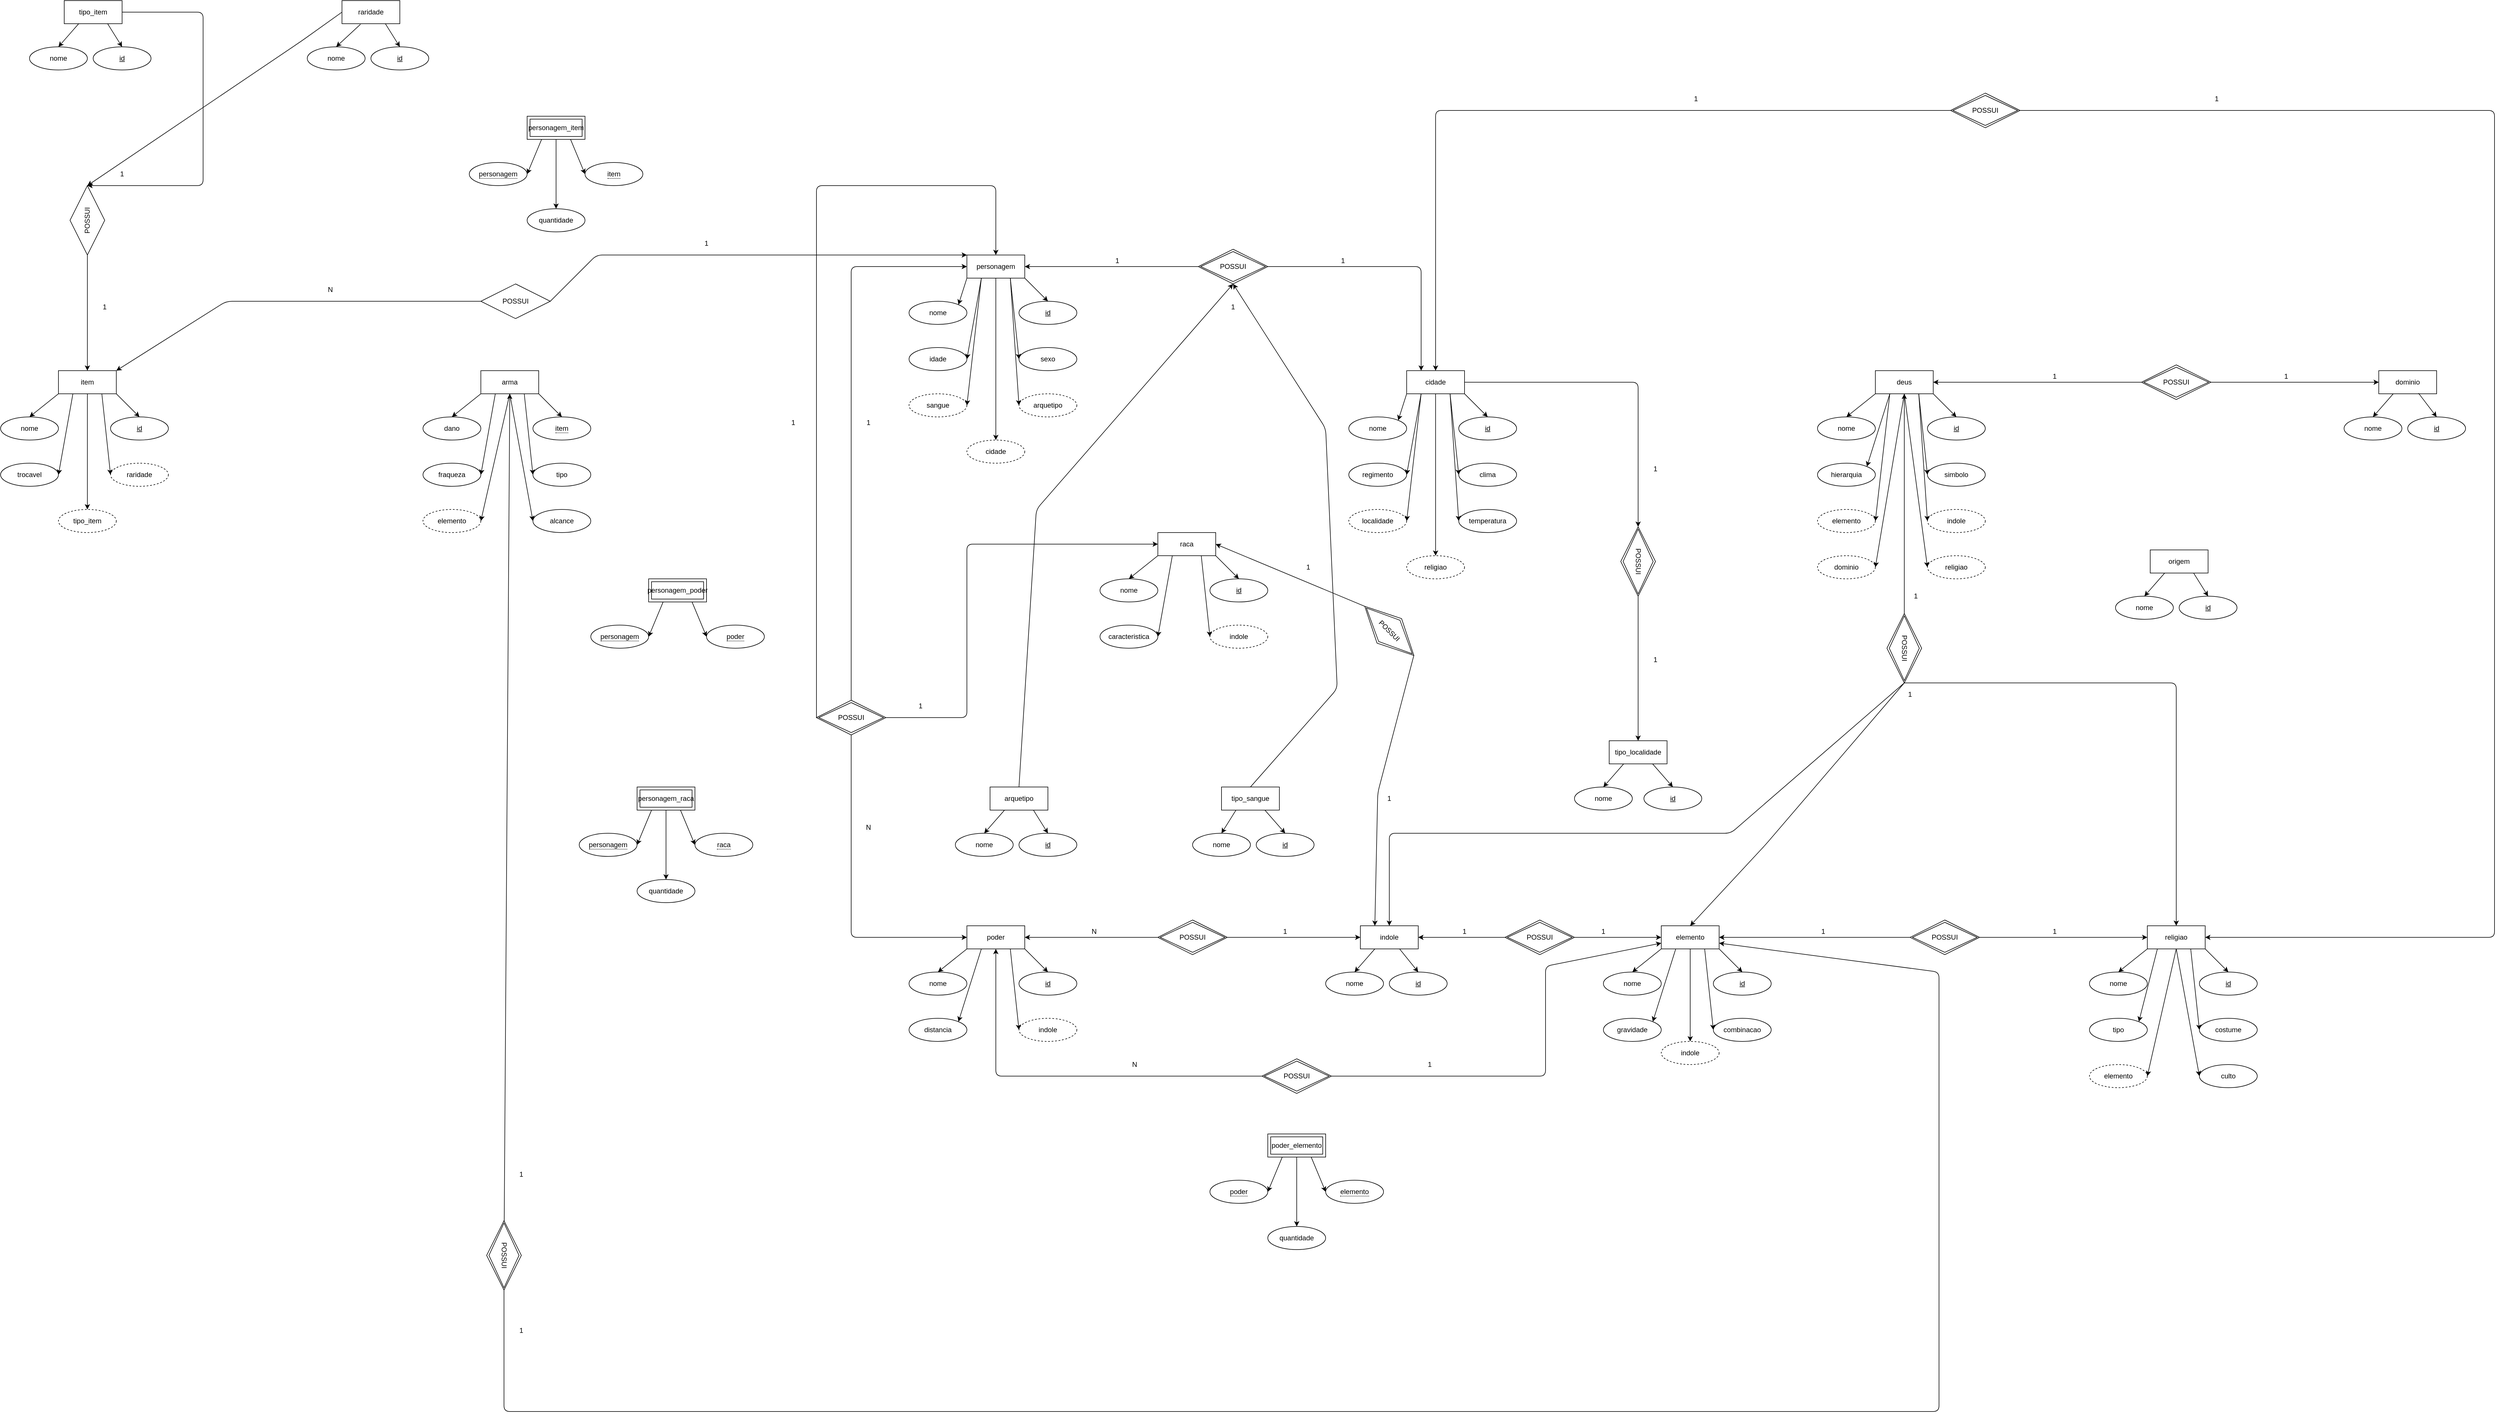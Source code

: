 <mxfile version="13.7.3" type="device"><diagram id="Pnznvc4fZPQLpKrFLH9b" name="Página-1"><mxGraphModel dx="3680" dy="2723" grid="1" gridSize="10" guides="1" tooltips="1" connect="1" arrows="1" fold="1" page="1" pageScale="1" pageWidth="1200" pageHeight="1920" math="0" shadow="0"><root><mxCell id="0"/><mxCell id="1" parent="0"/><mxCell id="KIjcC4xY3_4vujtaIL8h-1" value="tipo_sangue" style="whiteSpace=wrap;html=1;align=center;" parent="1" vertex="1"><mxGeometry x="-120" y="-480" width="100" height="40" as="geometry"/></mxCell><mxCell id="KIjcC4xY3_4vujtaIL8h-2" value="id" style="ellipse;whiteSpace=wrap;html=1;align=center;fontStyle=4;" parent="1" vertex="1"><mxGeometry x="-60" y="-400" width="100" height="40" as="geometry"/></mxCell><mxCell id="KIjcC4xY3_4vujtaIL8h-3" value="nome" style="ellipse;whiteSpace=wrap;html=1;align=center;" parent="1" vertex="1"><mxGeometry x="-170" y="-400" width="100" height="40" as="geometry"/></mxCell><mxCell id="KIjcC4xY3_4vujtaIL8h-4" value="tipo_localidade" style="whiteSpace=wrap;html=1;align=center;" parent="1" vertex="1"><mxGeometry x="550" y="-560" width="100" height="40" as="geometry"/></mxCell><mxCell id="KIjcC4xY3_4vujtaIL8h-5" value="nome" style="ellipse;whiteSpace=wrap;html=1;align=center;" parent="1" vertex="1"><mxGeometry x="490" y="-480" width="100" height="40" as="geometry"/></mxCell><mxCell id="KIjcC4xY3_4vujtaIL8h-6" value="id" style="ellipse;whiteSpace=wrap;html=1;align=center;fontStyle=4;" parent="1" vertex="1"><mxGeometry x="610" y="-480" width="100" height="40" as="geometry"/></mxCell><mxCell id="KIjcC4xY3_4vujtaIL8h-8" value="indole" style="whiteSpace=wrap;html=1;align=center;" parent="1" vertex="1"><mxGeometry x="120" y="-240" width="100" height="40" as="geometry"/></mxCell><mxCell id="KIjcC4xY3_4vujtaIL8h-9" value="nome" style="ellipse;whiteSpace=wrap;html=1;align=center;" parent="1" vertex="1"><mxGeometry x="60" y="-160" width="100" height="40" as="geometry"/></mxCell><mxCell id="KIjcC4xY3_4vujtaIL8h-10" value="id" style="ellipse;whiteSpace=wrap;html=1;align=center;fontStyle=4;" parent="1" vertex="1"><mxGeometry x="170" y="-160" width="100" height="40" as="geometry"/></mxCell><mxCell id="KIjcC4xY3_4vujtaIL8h-11" value="elemento" style="whiteSpace=wrap;html=1;align=center;" parent="1" vertex="1"><mxGeometry x="640" y="-240" width="100" height="40" as="geometry"/></mxCell><mxCell id="KIjcC4xY3_4vujtaIL8h-12" value="nome" style="ellipse;whiteSpace=wrap;html=1;align=center;" parent="1" vertex="1"><mxGeometry x="540" y="-160" width="100" height="40" as="geometry"/></mxCell><mxCell id="KIjcC4xY3_4vujtaIL8h-13" value="id" style="ellipse;whiteSpace=wrap;html=1;align=center;fontStyle=4;" parent="1" vertex="1"><mxGeometry x="730" y="-160" width="100" height="40" as="geometry"/></mxCell><mxCell id="KIjcC4xY3_4vujtaIL8h-14" value="gravidade" style="ellipse;whiteSpace=wrap;html=1;align=center;" parent="1" vertex="1"><mxGeometry x="540" y="-80" width="100" height="40" as="geometry"/></mxCell><mxCell id="KIjcC4xY3_4vujtaIL8h-15" value="combinacao" style="ellipse;whiteSpace=wrap;html=1;align=center;" parent="1" vertex="1"><mxGeometry x="730" y="-80" width="100" height="40" as="geometry"/></mxCell><mxCell id="KIjcC4xY3_4vujtaIL8h-16" value="indole" style="ellipse;whiteSpace=wrap;html=1;align=center;dashed=1;" parent="1" vertex="1"><mxGeometry x="640" y="-40" width="100" height="40" as="geometry"/></mxCell><mxCell id="KIjcC4xY3_4vujtaIL8h-17" value="dominio" style="whiteSpace=wrap;html=1;align=center;" parent="1" vertex="1"><mxGeometry x="1880" y="-1200" width="100" height="40" as="geometry"/></mxCell><mxCell id="KIjcC4xY3_4vujtaIL8h-18" value="nome" style="ellipse;whiteSpace=wrap;html=1;align=center;" parent="1" vertex="1"><mxGeometry x="1820" y="-1120" width="100" height="40" as="geometry"/></mxCell><mxCell id="KIjcC4xY3_4vujtaIL8h-19" value="id" style="ellipse;whiteSpace=wrap;html=1;align=center;fontStyle=4;" parent="1" vertex="1"><mxGeometry x="1930" y="-1120" width="100" height="40" as="geometry"/></mxCell><mxCell id="KIjcC4xY3_4vujtaIL8h-20" value="religiao" style="whiteSpace=wrap;html=1;align=center;" parent="1" vertex="1"><mxGeometry x="1480" y="-240" width="100" height="40" as="geometry"/></mxCell><mxCell id="KIjcC4xY3_4vujtaIL8h-21" value="nome" style="ellipse;whiteSpace=wrap;html=1;align=center;" parent="1" vertex="1"><mxGeometry x="1380" y="-160" width="100" height="40" as="geometry"/></mxCell><mxCell id="KIjcC4xY3_4vujtaIL8h-22" value="id" style="ellipse;whiteSpace=wrap;html=1;align=center;fontStyle=4;" parent="1" vertex="1"><mxGeometry x="1570" y="-160" width="100" height="40" as="geometry"/></mxCell><mxCell id="KIjcC4xY3_4vujtaIL8h-23" value="tipo" style="ellipse;whiteSpace=wrap;html=1;align=center;" parent="1" vertex="1"><mxGeometry x="1380" y="-80" width="100" height="40" as="geometry"/></mxCell><mxCell id="KIjcC4xY3_4vujtaIL8h-24" value="costume" style="ellipse;whiteSpace=wrap;html=1;align=center;" parent="1" vertex="1"><mxGeometry x="1570" y="-80" width="100" height="40" as="geometry"/></mxCell><mxCell id="KIjcC4xY3_4vujtaIL8h-25" value="elemento" style="ellipse;whiteSpace=wrap;html=1;align=center;dashed=1;" parent="1" vertex="1"><mxGeometry x="1380" width="100" height="40" as="geometry"/></mxCell><mxCell id="KIjcC4xY3_4vujtaIL8h-26" value="culto" style="ellipse;whiteSpace=wrap;html=1;align=center;" parent="1" vertex="1"><mxGeometry x="1570" width="100" height="40" as="geometry"/></mxCell><mxCell id="KIjcC4xY3_4vujtaIL8h-27" value="origem" style="whiteSpace=wrap;html=1;align=center;" parent="1" vertex="1"><mxGeometry x="1485" y="-890" width="100" height="40" as="geometry"/></mxCell><mxCell id="KIjcC4xY3_4vujtaIL8h-28" value="nome" style="ellipse;whiteSpace=wrap;html=1;align=center;" parent="1" vertex="1"><mxGeometry x="1425" y="-810" width="100" height="40" as="geometry"/></mxCell><mxCell id="KIjcC4xY3_4vujtaIL8h-29" value="id" style="ellipse;whiteSpace=wrap;html=1;align=center;fontStyle=4;" parent="1" vertex="1"><mxGeometry x="1535" y="-810" width="100" height="40" as="geometry"/></mxCell><mxCell id="KIjcC4xY3_4vujtaIL8h-30" value="deus" style="whiteSpace=wrap;html=1;align=center;" parent="1" vertex="1"><mxGeometry x="1010" y="-1200" width="100" height="40" as="geometry"/></mxCell><mxCell id="KIjcC4xY3_4vujtaIL8h-31" value="nome" style="ellipse;whiteSpace=wrap;html=1;align=center;" parent="1" vertex="1"><mxGeometry x="910" y="-1120" width="100" height="40" as="geometry"/></mxCell><mxCell id="KIjcC4xY3_4vujtaIL8h-32" value="id" style="ellipse;whiteSpace=wrap;html=1;align=center;fontStyle=4;" parent="1" vertex="1"><mxGeometry x="1100" y="-1120" width="100" height="40" as="geometry"/></mxCell><mxCell id="KIjcC4xY3_4vujtaIL8h-33" value="hierarquia" style="ellipse;whiteSpace=wrap;html=1;align=center;" parent="1" vertex="1"><mxGeometry x="910" y="-1040" width="100" height="40" as="geometry"/></mxCell><mxCell id="KIjcC4xY3_4vujtaIL8h-34" value="simbolo" style="ellipse;whiteSpace=wrap;html=1;align=center;" parent="1" vertex="1"><mxGeometry x="1100" y="-1040" width="100" height="40" as="geometry"/></mxCell><mxCell id="KIjcC4xY3_4vujtaIL8h-35" value="elemento" style="ellipse;whiteSpace=wrap;html=1;align=center;dashed=1;" parent="1" vertex="1"><mxGeometry x="910" y="-960" width="100" height="40" as="geometry"/></mxCell><mxCell id="KIjcC4xY3_4vujtaIL8h-37" value="indole" style="ellipse;whiteSpace=wrap;html=1;align=center;dashed=1;" parent="1" vertex="1"><mxGeometry x="1100" y="-960" width="100" height="40" as="geometry"/></mxCell><mxCell id="KIjcC4xY3_4vujtaIL8h-38" value="dominio" style="ellipse;whiteSpace=wrap;html=1;align=center;dashed=1;" parent="1" vertex="1"><mxGeometry x="910" y="-880" width="100" height="40" as="geometry"/></mxCell><mxCell id="KIjcC4xY3_4vujtaIL8h-39" value="religiao" style="ellipse;whiteSpace=wrap;html=1;align=center;dashed=1;" parent="1" vertex="1"><mxGeometry x="1100" y="-880" width="100" height="40" as="geometry"/></mxCell><mxCell id="KIjcC4xY3_4vujtaIL8h-40" value="cidade" style="whiteSpace=wrap;html=1;align=center;" parent="1" vertex="1"><mxGeometry x="200" y="-1200" width="100" height="40" as="geometry"/></mxCell><mxCell id="KIjcC4xY3_4vujtaIL8h-41" value="nome" style="ellipse;whiteSpace=wrap;html=1;align=center;" parent="1" vertex="1"><mxGeometry x="100" y="-1120" width="100" height="40" as="geometry"/></mxCell><mxCell id="KIjcC4xY3_4vujtaIL8h-42" value="id" style="ellipse;whiteSpace=wrap;html=1;align=center;fontStyle=4;" parent="1" vertex="1"><mxGeometry x="290" y="-1120" width="100" height="40" as="geometry"/></mxCell><mxCell id="KIjcC4xY3_4vujtaIL8h-43" value="regimento" style="ellipse;whiteSpace=wrap;html=1;align=center;" parent="1" vertex="1"><mxGeometry x="100" y="-1040" width="100" height="40" as="geometry"/></mxCell><mxCell id="KIjcC4xY3_4vujtaIL8h-44" value="clima" style="ellipse;whiteSpace=wrap;html=1;align=center;" parent="1" vertex="1"><mxGeometry x="290" y="-1040" width="100" height="40" as="geometry"/></mxCell><mxCell id="KIjcC4xY3_4vujtaIL8h-45" value="localidade" style="ellipse;whiteSpace=wrap;html=1;align=center;dashed=1;" parent="1" vertex="1"><mxGeometry x="100" y="-960" width="100" height="40" as="geometry"/></mxCell><mxCell id="KIjcC4xY3_4vujtaIL8h-46" value="temperatura" style="ellipse;whiteSpace=wrap;html=1;align=center;" parent="1" vertex="1"><mxGeometry x="290" y="-960" width="100" height="40" as="geometry"/></mxCell><mxCell id="KIjcC4xY3_4vujtaIL8h-47" value="religiao" style="ellipse;whiteSpace=wrap;html=1;align=center;dashed=1;" parent="1" vertex="1"><mxGeometry x="200" y="-880" width="100" height="40" as="geometry"/></mxCell><mxCell id="KIjcC4xY3_4vujtaIL8h-48" value="arquetipo" style="whiteSpace=wrap;html=1;align=center;" parent="1" vertex="1"><mxGeometry x="-520" y="-480" width="100" height="40" as="geometry"/></mxCell><mxCell id="KIjcC4xY3_4vujtaIL8h-49" value="nome" style="ellipse;whiteSpace=wrap;html=1;align=center;" parent="1" vertex="1"><mxGeometry x="-580" y="-400" width="100" height="40" as="geometry"/></mxCell><mxCell id="KIjcC4xY3_4vujtaIL8h-50" value="id" style="ellipse;whiteSpace=wrap;html=1;align=center;fontStyle=4;" parent="1" vertex="1"><mxGeometry x="-470" y="-400" width="100" height="40" as="geometry"/></mxCell><mxCell id="KIjcC4xY3_4vujtaIL8h-51" value="personagem" style="whiteSpace=wrap;html=1;align=center;" parent="1" vertex="1"><mxGeometry x="-560" y="-1400" width="100" height="40" as="geometry"/></mxCell><mxCell id="KIjcC4xY3_4vujtaIL8h-52" value="nome" style="ellipse;whiteSpace=wrap;html=1;align=center;" parent="1" vertex="1"><mxGeometry x="-660" y="-1320" width="100" height="40" as="geometry"/></mxCell><mxCell id="KIjcC4xY3_4vujtaIL8h-53" value="id" style="ellipse;whiteSpace=wrap;html=1;align=center;fontStyle=4;" parent="1" vertex="1"><mxGeometry x="-470" y="-1320" width="100" height="40" as="geometry"/></mxCell><mxCell id="KIjcC4xY3_4vujtaIL8h-54" value="idade" style="ellipse;whiteSpace=wrap;html=1;align=center;" parent="1" vertex="1"><mxGeometry x="-660" y="-1240" width="100" height="40" as="geometry"/></mxCell><mxCell id="KIjcC4xY3_4vujtaIL8h-55" value="sexo" style="ellipse;whiteSpace=wrap;html=1;align=center;" parent="1" vertex="1"><mxGeometry x="-470" y="-1240" width="100" height="40" as="geometry"/></mxCell><mxCell id="KIjcC4xY3_4vujtaIL8h-56" value="sangue" style="ellipse;whiteSpace=wrap;html=1;align=center;dashed=1;" parent="1" vertex="1"><mxGeometry x="-660" y="-1160" width="100" height="40" as="geometry"/></mxCell><mxCell id="KIjcC4xY3_4vujtaIL8h-58" value="cidade" style="ellipse;whiteSpace=wrap;html=1;align=center;dashed=1;" parent="1" vertex="1"><mxGeometry x="-560" y="-1080" width="100" height="40" as="geometry"/></mxCell><mxCell id="KIjcC4xY3_4vujtaIL8h-59" value="arquetipo" style="ellipse;whiteSpace=wrap;html=1;align=center;dashed=1;" parent="1" vertex="1"><mxGeometry x="-470" y="-1160" width="100" height="40" as="geometry"/></mxCell><mxCell id="KIjcC4xY3_4vujtaIL8h-60" value="poder" style="whiteSpace=wrap;html=1;align=center;" parent="1" vertex="1"><mxGeometry x="-560" y="-240" width="100" height="40" as="geometry"/></mxCell><mxCell id="KIjcC4xY3_4vujtaIL8h-61" value="nome" style="ellipse;whiteSpace=wrap;html=1;align=center;" parent="1" vertex="1"><mxGeometry x="-660" y="-160" width="100" height="40" as="geometry"/></mxCell><mxCell id="KIjcC4xY3_4vujtaIL8h-62" value="id" style="ellipse;whiteSpace=wrap;html=1;align=center;fontStyle=4;" parent="1" vertex="1"><mxGeometry x="-470" y="-160" width="100" height="40" as="geometry"/></mxCell><mxCell id="KIjcC4xY3_4vujtaIL8h-63" value="distancia" style="ellipse;whiteSpace=wrap;html=1;align=center;" parent="1" vertex="1"><mxGeometry x="-660" y="-80" width="100" height="40" as="geometry"/></mxCell><mxCell id="KIjcC4xY3_4vujtaIL8h-65" value="indole" style="ellipse;whiteSpace=wrap;html=1;align=center;dashed=1;" parent="1" vertex="1"><mxGeometry x="-470" y="-80" width="100" height="40" as="geometry"/></mxCell><mxCell id="KIjcC4xY3_4vujtaIL8h-68" value="poder_elemento" style="shape=ext;margin=3;double=1;whiteSpace=wrap;html=1;align=center;" parent="1" vertex="1"><mxGeometry x="-40" y="120" width="100" height="40" as="geometry"/></mxCell><mxCell id="KIjcC4xY3_4vujtaIL8h-69" value="&lt;span style=&quot;border-bottom: 1px dotted&quot;&gt;poder&lt;/span&gt;" style="ellipse;whiteSpace=wrap;html=1;align=center;" parent="1" vertex="1"><mxGeometry x="-140" y="200" width="100" height="40" as="geometry"/></mxCell><mxCell id="KIjcC4xY3_4vujtaIL8h-70" value="quantidade" style="ellipse;whiteSpace=wrap;html=1;align=center;" parent="1" vertex="1"><mxGeometry x="-40" y="280" width="100" height="40" as="geometry"/></mxCell><mxCell id="KIjcC4xY3_4vujtaIL8h-71" value="&lt;span style=&quot;border-bottom: 1px dotted&quot;&gt;elemento&lt;/span&gt;" style="ellipse;whiteSpace=wrap;html=1;align=center;" parent="1" vertex="1"><mxGeometry x="60" y="200" width="100" height="40" as="geometry"/></mxCell><mxCell id="KIjcC4xY3_4vujtaIL8h-72" value="personagem_poder" style="shape=ext;margin=3;double=1;whiteSpace=wrap;html=1;align=center;" parent="1" vertex="1"><mxGeometry x="-1110" y="-840" width="100" height="40" as="geometry"/></mxCell><mxCell id="KIjcC4xY3_4vujtaIL8h-73" value="&lt;span style=&quot;border-bottom: 1px dotted&quot;&gt;personagem&lt;/span&gt;" style="ellipse;whiteSpace=wrap;html=1;align=center;" parent="1" vertex="1"><mxGeometry x="-1210" y="-760" width="100" height="40" as="geometry"/></mxCell><mxCell id="KIjcC4xY3_4vujtaIL8h-74" value="&lt;span style=&quot;border-bottom: 1px dotted&quot;&gt;poder&lt;/span&gt;" style="ellipse;whiteSpace=wrap;html=1;align=center;" parent="1" vertex="1"><mxGeometry x="-1010" y="-760" width="100" height="40" as="geometry"/></mxCell><mxCell id="KIjcC4xY3_4vujtaIL8h-75" value="raca" style="whiteSpace=wrap;html=1;align=center;" parent="1" vertex="1"><mxGeometry x="-230" y="-920" width="100" height="40" as="geometry"/></mxCell><mxCell id="KIjcC4xY3_4vujtaIL8h-76" value="nome" style="ellipse;whiteSpace=wrap;html=1;align=center;" parent="1" vertex="1"><mxGeometry x="-330" y="-840" width="100" height="40" as="geometry"/></mxCell><mxCell id="KIjcC4xY3_4vujtaIL8h-77" value="id" style="ellipse;whiteSpace=wrap;html=1;align=center;fontStyle=4;" parent="1" vertex="1"><mxGeometry x="-140" y="-840" width="100" height="40" as="geometry"/></mxCell><mxCell id="KIjcC4xY3_4vujtaIL8h-78" value="caracteristica" style="ellipse;whiteSpace=wrap;html=1;align=center;" parent="1" vertex="1"><mxGeometry x="-330" y="-760" width="100" height="40" as="geometry"/></mxCell><mxCell id="KIjcC4xY3_4vujtaIL8h-79" value="indole" style="ellipse;whiteSpace=wrap;html=1;align=center;dashed=1;" parent="1" vertex="1"><mxGeometry x="-140" y="-760" width="100" height="40" as="geometry"/></mxCell><mxCell id="KIjcC4xY3_4vujtaIL8h-80" value="personagem_raca" style="shape=ext;margin=3;double=1;whiteSpace=wrap;html=1;align=center;" parent="1" vertex="1"><mxGeometry x="-1130" y="-480" width="100" height="40" as="geometry"/></mxCell><mxCell id="KIjcC4xY3_4vujtaIL8h-81" value="&lt;span style=&quot;border-bottom: 1px dotted&quot;&gt;personagem&lt;/span&gt;" style="ellipse;whiteSpace=wrap;html=1;align=center;" parent="1" vertex="1"><mxGeometry x="-1230" y="-400" width="100" height="40" as="geometry"/></mxCell><mxCell id="KIjcC4xY3_4vujtaIL8h-82" value="quantidade" style="ellipse;whiteSpace=wrap;html=1;align=center;" parent="1" vertex="1"><mxGeometry x="-1130" y="-320" width="100" height="40" as="geometry"/></mxCell><mxCell id="KIjcC4xY3_4vujtaIL8h-83" value="&lt;span style=&quot;border-bottom: 1px dotted&quot;&gt;raca&lt;/span&gt;" style="ellipse;whiteSpace=wrap;html=1;align=center;" parent="1" vertex="1"><mxGeometry x="-1030" y="-400" width="100" height="40" as="geometry"/></mxCell><mxCell id="KIjcC4xY3_4vujtaIL8h-84" value="raridade" style="whiteSpace=wrap;html=1;align=center;" parent="1" vertex="1"><mxGeometry x="-1640" y="-1840" width="100" height="40" as="geometry"/></mxCell><mxCell id="KIjcC4xY3_4vujtaIL8h-85" value="nome" style="ellipse;whiteSpace=wrap;html=1;align=center;" parent="1" vertex="1"><mxGeometry x="-1700" y="-1760" width="100" height="40" as="geometry"/></mxCell><mxCell id="KIjcC4xY3_4vujtaIL8h-86" value="id" style="ellipse;whiteSpace=wrap;html=1;align=center;fontStyle=4;" parent="1" vertex="1"><mxGeometry x="-1590" y="-1760" width="100" height="40" as="geometry"/></mxCell><mxCell id="KIjcC4xY3_4vujtaIL8h-87" value="tipo_item" style="whiteSpace=wrap;html=1;align=center;" parent="1" vertex="1"><mxGeometry x="-2120" y="-1840" width="100" height="40" as="geometry"/></mxCell><mxCell id="KIjcC4xY3_4vujtaIL8h-88" value="nome" style="ellipse;whiteSpace=wrap;html=1;align=center;" parent="1" vertex="1"><mxGeometry x="-2180" y="-1760" width="100" height="40" as="geometry"/></mxCell><mxCell id="KIjcC4xY3_4vujtaIL8h-89" value="id" style="ellipse;whiteSpace=wrap;html=1;align=center;fontStyle=4;" parent="1" vertex="1"><mxGeometry x="-2070" y="-1760" width="100" height="40" as="geometry"/></mxCell><mxCell id="KIjcC4xY3_4vujtaIL8h-90" value="item" style="whiteSpace=wrap;html=1;align=center;" parent="1" vertex="1"><mxGeometry x="-2130" y="-1200" width="100" height="40" as="geometry"/></mxCell><mxCell id="KIjcC4xY3_4vujtaIL8h-91" value="nome" style="ellipse;whiteSpace=wrap;html=1;align=center;" parent="1" vertex="1"><mxGeometry x="-2230" y="-1120" width="100" height="40" as="geometry"/></mxCell><mxCell id="KIjcC4xY3_4vujtaIL8h-92" value="id" style="ellipse;whiteSpace=wrap;html=1;align=center;fontStyle=4;" parent="1" vertex="1"><mxGeometry x="-2040" y="-1120" width="100" height="40" as="geometry"/></mxCell><mxCell id="KIjcC4xY3_4vujtaIL8h-93" value="trocavel" style="ellipse;whiteSpace=wrap;html=1;align=center;" parent="1" vertex="1"><mxGeometry x="-2230" y="-1040" width="100" height="40" as="geometry"/></mxCell><mxCell id="KIjcC4xY3_4vujtaIL8h-94" value="raridade" style="ellipse;whiteSpace=wrap;html=1;align=center;dashed=1;" parent="1" vertex="1"><mxGeometry x="-2040" y="-1040" width="100" height="40" as="geometry"/></mxCell><mxCell id="KIjcC4xY3_4vujtaIL8h-95" value="tipo_item" style="ellipse;whiteSpace=wrap;html=1;align=center;dashed=1;" parent="1" vertex="1"><mxGeometry x="-2130" y="-960" width="100" height="40" as="geometry"/></mxCell><mxCell id="KIjcC4xY3_4vujtaIL8h-96" value="arma" style="whiteSpace=wrap;html=1;align=center;" parent="1" vertex="1"><mxGeometry x="-1400" y="-1200" width="100" height="40" as="geometry"/></mxCell><mxCell id="KIjcC4xY3_4vujtaIL8h-97" value="dano" style="ellipse;whiteSpace=wrap;html=1;align=center;" parent="1" vertex="1"><mxGeometry x="-1500" y="-1120" width="100" height="40" as="geometry"/></mxCell><mxCell id="KIjcC4xY3_4vujtaIL8h-99" value="fraqueza" style="ellipse;whiteSpace=wrap;html=1;align=center;" parent="1" vertex="1"><mxGeometry x="-1500" y="-1040" width="100" height="40" as="geometry"/></mxCell><mxCell id="KIjcC4xY3_4vujtaIL8h-101" value="elemento" style="ellipse;whiteSpace=wrap;html=1;align=center;dashed=1;" parent="1" vertex="1"><mxGeometry x="-1500" y="-960" width="100" height="40" as="geometry"/></mxCell><mxCell id="KIjcC4xY3_4vujtaIL8h-102" value="&lt;span style=&quot;border-bottom: 1px dotted&quot;&gt;item&lt;/span&gt;" style="ellipse;whiteSpace=wrap;html=1;align=center;" parent="1" vertex="1"><mxGeometry x="-1310" y="-1120" width="100" height="40" as="geometry"/></mxCell><mxCell id="KIjcC4xY3_4vujtaIL8h-103" value="tipo" style="ellipse;whiteSpace=wrap;html=1;align=center;" parent="1" vertex="1"><mxGeometry x="-1310" y="-1040" width="100" height="40" as="geometry"/></mxCell><mxCell id="KIjcC4xY3_4vujtaIL8h-104" value="alcance" style="ellipse;whiteSpace=wrap;html=1;align=center;" parent="1" vertex="1"><mxGeometry x="-1310" y="-960" width="100" height="40" as="geometry"/></mxCell><mxCell id="KIjcC4xY3_4vujtaIL8h-105" value="personagem_item" style="shape=ext;margin=3;double=1;whiteSpace=wrap;html=1;align=center;" parent="1" vertex="1"><mxGeometry x="-1320" y="-1640" width="100" height="40" as="geometry"/></mxCell><mxCell id="KIjcC4xY3_4vujtaIL8h-106" value="&lt;span style=&quot;border-bottom: 1px dotted&quot;&gt;personagem&lt;/span&gt;" style="ellipse;whiteSpace=wrap;html=1;align=center;" parent="1" vertex="1"><mxGeometry x="-1420" y="-1560" width="100" height="40" as="geometry"/></mxCell><mxCell id="KIjcC4xY3_4vujtaIL8h-107" value="quantidade" style="ellipse;whiteSpace=wrap;html=1;align=center;" parent="1" vertex="1"><mxGeometry x="-1320" y="-1480" width="100" height="40" as="geometry"/></mxCell><mxCell id="KIjcC4xY3_4vujtaIL8h-108" value="&lt;span style=&quot;border-bottom: 1px dotted&quot;&gt;item&lt;/span&gt;" style="ellipse;whiteSpace=wrap;html=1;align=center;" parent="1" vertex="1"><mxGeometry x="-1220" y="-1560" width="100" height="40" as="geometry"/></mxCell><mxCell id="OsyHGkAt9VTYyx5uzg6b-1" value="" style="endArrow=classic;html=1;exitX=0.25;exitY=1;exitDx=0;exitDy=0;entryX=0.5;entryY=0;entryDx=0;entryDy=0;" parent="1" source="KIjcC4xY3_4vujtaIL8h-1" target="KIjcC4xY3_4vujtaIL8h-3" edge="1"><mxGeometry width="50" height="50" relative="1" as="geometry"><mxPoint x="10" y="-240" as="sourcePoint"/><mxPoint x="60" y="-290" as="targetPoint"/></mxGeometry></mxCell><mxCell id="OsyHGkAt9VTYyx5uzg6b-2" value="" style="endArrow=classic;html=1;exitX=0.75;exitY=1;exitDx=0;exitDy=0;entryX=0.5;entryY=0;entryDx=0;entryDy=0;" parent="1" source="KIjcC4xY3_4vujtaIL8h-1" target="KIjcC4xY3_4vujtaIL8h-2" edge="1"><mxGeometry width="50" height="50" relative="1" as="geometry"><mxPoint x="10" y="-240" as="sourcePoint"/><mxPoint x="60" y="-290" as="targetPoint"/></mxGeometry></mxCell><mxCell id="OsyHGkAt9VTYyx5uzg6b-3" value="" style="endArrow=classic;html=1;exitX=0.25;exitY=1;exitDx=0;exitDy=0;entryX=0.5;entryY=0;entryDx=0;entryDy=0;" parent="1" source="KIjcC4xY3_4vujtaIL8h-4" target="KIjcC4xY3_4vujtaIL8h-5" edge="1"><mxGeometry width="50" height="50" relative="1" as="geometry"><mxPoint x="690" y="-320" as="sourcePoint"/><mxPoint x="740" y="-370" as="targetPoint"/></mxGeometry></mxCell><mxCell id="OsyHGkAt9VTYyx5uzg6b-4" value="" style="endArrow=classic;html=1;exitX=0.75;exitY=1;exitDx=0;exitDy=0;" parent="1" source="KIjcC4xY3_4vujtaIL8h-4" edge="1"><mxGeometry width="50" height="50" relative="1" as="geometry"><mxPoint x="690" y="-320" as="sourcePoint"/><mxPoint x="660" y="-480" as="targetPoint"/></mxGeometry></mxCell><mxCell id="OsyHGkAt9VTYyx5uzg6b-5" value="" style="endArrow=classic;html=1;exitX=0.25;exitY=1;exitDx=0;exitDy=0;entryX=0.5;entryY=0;entryDx=0;entryDy=0;" parent="1" source="KIjcC4xY3_4vujtaIL8h-8" target="KIjcC4xY3_4vujtaIL8h-9" edge="1"><mxGeometry width="50" height="50" relative="1" as="geometry"><mxPoint x="300" as="sourcePoint"/><mxPoint x="350" y="-50" as="targetPoint"/></mxGeometry></mxCell><mxCell id="OsyHGkAt9VTYyx5uzg6b-6" value="" style="endArrow=classic;html=1;exitX=0.68;exitY=1.008;exitDx=0;exitDy=0;exitPerimeter=0;entryX=0.5;entryY=0;entryDx=0;entryDy=0;" parent="1" source="KIjcC4xY3_4vujtaIL8h-8" target="KIjcC4xY3_4vujtaIL8h-10" edge="1"><mxGeometry width="50" height="50" relative="1" as="geometry"><mxPoint x="300" as="sourcePoint"/><mxPoint x="350" y="-50" as="targetPoint"/></mxGeometry></mxCell><mxCell id="OsyHGkAt9VTYyx5uzg6b-7" value="" style="endArrow=classic;html=1;exitX=0;exitY=1;exitDx=0;exitDy=0;entryX=0.5;entryY=0;entryDx=0;entryDy=0;" parent="1" source="KIjcC4xY3_4vujtaIL8h-11" target="KIjcC4xY3_4vujtaIL8h-12" edge="1"><mxGeometry width="50" height="50" relative="1" as="geometry"><mxPoint x="800" as="sourcePoint"/><mxPoint x="850" y="-50" as="targetPoint"/></mxGeometry></mxCell><mxCell id="OsyHGkAt9VTYyx5uzg6b-8" value="" style="endArrow=classic;html=1;exitX=1;exitY=1;exitDx=0;exitDy=0;entryX=0.5;entryY=0;entryDx=0;entryDy=0;" parent="1" source="KIjcC4xY3_4vujtaIL8h-11" target="KIjcC4xY3_4vujtaIL8h-13" edge="1"><mxGeometry width="50" height="50" relative="1" as="geometry"><mxPoint x="800" as="sourcePoint"/><mxPoint x="850" y="-50" as="targetPoint"/></mxGeometry></mxCell><mxCell id="r0HiEdgCcAtBgT0paS8j-1" value="" style="endArrow=classic;html=1;exitX=0.25;exitY=1;exitDx=0;exitDy=0;entryX=1;entryY=0;entryDx=0;entryDy=0;" parent="1" source="KIjcC4xY3_4vujtaIL8h-11" target="KIjcC4xY3_4vujtaIL8h-14" edge="1"><mxGeometry width="50" height="50" relative="1" as="geometry"><mxPoint x="810" as="sourcePoint"/><mxPoint x="860" y="-50" as="targetPoint"/></mxGeometry></mxCell><mxCell id="r0HiEdgCcAtBgT0paS8j-2" value="" style="endArrow=classic;html=1;exitX=0.75;exitY=1;exitDx=0;exitDy=0;entryX=0;entryY=0.5;entryDx=0;entryDy=0;" parent="1" source="KIjcC4xY3_4vujtaIL8h-11" target="KIjcC4xY3_4vujtaIL8h-15" edge="1"><mxGeometry width="50" height="50" relative="1" as="geometry"><mxPoint x="810" as="sourcePoint"/><mxPoint x="860" y="-50" as="targetPoint"/></mxGeometry></mxCell><mxCell id="r0HiEdgCcAtBgT0paS8j-3" value="" style="endArrow=classic;html=1;exitX=0.5;exitY=1;exitDx=0;exitDy=0;entryX=0.5;entryY=0;entryDx=0;entryDy=0;" parent="1" source="KIjcC4xY3_4vujtaIL8h-11" target="KIjcC4xY3_4vujtaIL8h-16" edge="1"><mxGeometry width="50" height="50" relative="1" as="geometry"><mxPoint x="810" as="sourcePoint"/><mxPoint x="860" y="-50" as="targetPoint"/></mxGeometry></mxCell><mxCell id="r0HiEdgCcAtBgT0paS8j-4" value="" style="endArrow=classic;html=1;exitX=0.25;exitY=1;exitDx=0;exitDy=0;entryX=0.5;entryY=0;entryDx=0;entryDy=0;" parent="1" source="KIjcC4xY3_4vujtaIL8h-17" target="KIjcC4xY3_4vujtaIL8h-18" edge="1"><mxGeometry width="50" height="50" relative="1" as="geometry"><mxPoint x="1980" y="-960" as="sourcePoint"/><mxPoint x="2030" y="-1010" as="targetPoint"/></mxGeometry></mxCell><mxCell id="r0HiEdgCcAtBgT0paS8j-5" value="" style="endArrow=classic;html=1;exitX=0.687;exitY=0.975;exitDx=0;exitDy=0;exitPerimeter=0;entryX=0.5;entryY=0;entryDx=0;entryDy=0;" parent="1" source="KIjcC4xY3_4vujtaIL8h-17" target="KIjcC4xY3_4vujtaIL8h-19" edge="1"><mxGeometry width="50" height="50" relative="1" as="geometry"><mxPoint x="1980" y="-960" as="sourcePoint"/><mxPoint x="2030" y="-1010" as="targetPoint"/></mxGeometry></mxCell><mxCell id="r0HiEdgCcAtBgT0paS8j-6" value="" style="endArrow=classic;html=1;exitX=0;exitY=1;exitDx=0;exitDy=0;entryX=0.5;entryY=0;entryDx=0;entryDy=0;" parent="1" source="KIjcC4xY3_4vujtaIL8h-20" target="KIjcC4xY3_4vujtaIL8h-21" edge="1"><mxGeometry width="50" height="50" relative="1" as="geometry"><mxPoint x="1570" as="sourcePoint"/><mxPoint x="1620" y="-50" as="targetPoint"/></mxGeometry></mxCell><mxCell id="r0HiEdgCcAtBgT0paS8j-7" value="" style="endArrow=classic;html=1;exitX=1;exitY=1;exitDx=0;exitDy=0;entryX=0.5;entryY=0;entryDx=0;entryDy=0;" parent="1" source="KIjcC4xY3_4vujtaIL8h-20" target="KIjcC4xY3_4vujtaIL8h-22" edge="1"><mxGeometry width="50" height="50" relative="1" as="geometry"><mxPoint x="1570" as="sourcePoint"/><mxPoint x="1620" y="-50" as="targetPoint"/></mxGeometry></mxCell><mxCell id="r0HiEdgCcAtBgT0paS8j-8" value="" style="endArrow=classic;html=1;exitX=0.173;exitY=1.008;exitDx=0;exitDy=0;exitPerimeter=0;entryX=1;entryY=0;entryDx=0;entryDy=0;" parent="1" source="KIjcC4xY3_4vujtaIL8h-20" target="KIjcC4xY3_4vujtaIL8h-23" edge="1"><mxGeometry width="50" height="50" relative="1" as="geometry"><mxPoint x="1570" as="sourcePoint"/><mxPoint x="1620" y="-50" as="targetPoint"/></mxGeometry></mxCell><mxCell id="r0HiEdgCcAtBgT0paS8j-9" value="" style="endArrow=classic;html=1;exitX=0.75;exitY=1;exitDx=0;exitDy=0;entryX=0;entryY=0.5;entryDx=0;entryDy=0;" parent="1" source="KIjcC4xY3_4vujtaIL8h-20" target="KIjcC4xY3_4vujtaIL8h-24" edge="1"><mxGeometry width="50" height="50" relative="1" as="geometry"><mxPoint x="1570" as="sourcePoint"/><mxPoint x="1620" y="-50" as="targetPoint"/></mxGeometry></mxCell><mxCell id="r0HiEdgCcAtBgT0paS8j-10" value="" style="endArrow=classic;html=1;exitX=0.5;exitY=1;exitDx=0;exitDy=0;entryX=1;entryY=0.5;entryDx=0;entryDy=0;" parent="1" source="KIjcC4xY3_4vujtaIL8h-20" target="KIjcC4xY3_4vujtaIL8h-25" edge="1"><mxGeometry width="50" height="50" relative="1" as="geometry"><mxPoint x="1570" as="sourcePoint"/><mxPoint x="1620" y="-50" as="targetPoint"/></mxGeometry></mxCell><mxCell id="r0HiEdgCcAtBgT0paS8j-11" value="" style="endArrow=classic;html=1;exitX=0.5;exitY=1;exitDx=0;exitDy=0;entryX=0;entryY=0.5;entryDx=0;entryDy=0;" parent="1" source="KIjcC4xY3_4vujtaIL8h-20" target="KIjcC4xY3_4vujtaIL8h-26" edge="1"><mxGeometry width="50" height="50" relative="1" as="geometry"><mxPoint x="1570" as="sourcePoint"/><mxPoint x="1620" y="-50" as="targetPoint"/></mxGeometry></mxCell><mxCell id="r0HiEdgCcAtBgT0paS8j-12" value="" style="endArrow=classic;html=1;exitX=0.25;exitY=1;exitDx=0;exitDy=0;entryX=0.5;entryY=0;entryDx=0;entryDy=0;" parent="1" source="KIjcC4xY3_4vujtaIL8h-27" target="KIjcC4xY3_4vujtaIL8h-28" edge="1"><mxGeometry width="50" height="50" relative="1" as="geometry"><mxPoint x="1485" y="-650" as="sourcePoint"/><mxPoint x="1535" y="-700" as="targetPoint"/></mxGeometry></mxCell><mxCell id="r0HiEdgCcAtBgT0paS8j-13" value="" style="endArrow=classic;html=1;exitX=0.75;exitY=1;exitDx=0;exitDy=0;entryX=0.5;entryY=0;entryDx=0;entryDy=0;" parent="1" source="KIjcC4xY3_4vujtaIL8h-27" target="KIjcC4xY3_4vujtaIL8h-29" edge="1"><mxGeometry width="50" height="50" relative="1" as="geometry"><mxPoint x="1485" y="-650" as="sourcePoint"/><mxPoint x="1535" y="-700" as="targetPoint"/></mxGeometry></mxCell><mxCell id="r0HiEdgCcAtBgT0paS8j-14" value="" style="endArrow=classic;html=1;exitX=0;exitY=1;exitDx=0;exitDy=0;entryX=0.5;entryY=0;entryDx=0;entryDy=0;" parent="1" source="KIjcC4xY3_4vujtaIL8h-30" target="KIjcC4xY3_4vujtaIL8h-31" edge="1"><mxGeometry width="50" height="50" relative="1" as="geometry"><mxPoint x="1070" y="-960" as="sourcePoint"/><mxPoint x="1120" y="-1010" as="targetPoint"/></mxGeometry></mxCell><mxCell id="r0HiEdgCcAtBgT0paS8j-15" value="" style="endArrow=classic;html=1;exitX=1;exitY=1;exitDx=0;exitDy=0;entryX=0.5;entryY=0;entryDx=0;entryDy=0;" parent="1" source="KIjcC4xY3_4vujtaIL8h-30" target="KIjcC4xY3_4vujtaIL8h-32" edge="1"><mxGeometry width="50" height="50" relative="1" as="geometry"><mxPoint x="1070" y="-960" as="sourcePoint"/><mxPoint x="1120" y="-1010" as="targetPoint"/></mxGeometry></mxCell><mxCell id="r0HiEdgCcAtBgT0paS8j-16" value="" style="endArrow=classic;html=1;exitX=0.25;exitY=1;exitDx=0;exitDy=0;entryX=1;entryY=0;entryDx=0;entryDy=0;" parent="1" source="KIjcC4xY3_4vujtaIL8h-30" target="KIjcC4xY3_4vujtaIL8h-33" edge="1"><mxGeometry width="50" height="50" relative="1" as="geometry"><mxPoint x="1070" y="-960" as="sourcePoint"/><mxPoint x="1120" y="-1010" as="targetPoint"/></mxGeometry></mxCell><mxCell id="r0HiEdgCcAtBgT0paS8j-17" value="" style="endArrow=classic;html=1;exitX=0.75;exitY=1;exitDx=0;exitDy=0;entryX=0;entryY=0.5;entryDx=0;entryDy=0;" parent="1" source="KIjcC4xY3_4vujtaIL8h-30" target="KIjcC4xY3_4vujtaIL8h-34" edge="1"><mxGeometry width="50" height="50" relative="1" as="geometry"><mxPoint x="1070" y="-960" as="sourcePoint"/><mxPoint x="1120" y="-1010" as="targetPoint"/></mxGeometry></mxCell><mxCell id="r0HiEdgCcAtBgT0paS8j-18" value="" style="endArrow=classic;html=1;exitX=0.25;exitY=1;exitDx=0;exitDy=0;entryX=1;entryY=0.5;entryDx=0;entryDy=0;" parent="1" source="KIjcC4xY3_4vujtaIL8h-30" target="KIjcC4xY3_4vujtaIL8h-35" edge="1"><mxGeometry width="50" height="50" relative="1" as="geometry"><mxPoint x="1070" y="-960" as="sourcePoint"/><mxPoint x="1120" y="-1010" as="targetPoint"/></mxGeometry></mxCell><mxCell id="r0HiEdgCcAtBgT0paS8j-19" value="" style="endArrow=classic;html=1;exitX=0.75;exitY=1;exitDx=0;exitDy=0;entryX=0;entryY=0.5;entryDx=0;entryDy=0;" parent="1" source="KIjcC4xY3_4vujtaIL8h-30" target="KIjcC4xY3_4vujtaIL8h-37" edge="1"><mxGeometry width="50" height="50" relative="1" as="geometry"><mxPoint x="1070" y="-960" as="sourcePoint"/><mxPoint x="1120" y="-1010" as="targetPoint"/></mxGeometry></mxCell><mxCell id="r0HiEdgCcAtBgT0paS8j-20" value="" style="endArrow=classic;html=1;exitX=0.5;exitY=1;exitDx=0;exitDy=0;entryX=1;entryY=0.5;entryDx=0;entryDy=0;" parent="1" source="KIjcC4xY3_4vujtaIL8h-30" target="KIjcC4xY3_4vujtaIL8h-38" edge="1"><mxGeometry width="50" height="50" relative="1" as="geometry"><mxPoint x="1070" y="-960" as="sourcePoint"/><mxPoint x="1120" y="-1010" as="targetPoint"/></mxGeometry></mxCell><mxCell id="r0HiEdgCcAtBgT0paS8j-21" value="" style="endArrow=classic;html=1;exitX=0.5;exitY=1;exitDx=0;exitDy=0;entryX=0;entryY=0.5;entryDx=0;entryDy=0;" parent="1" source="KIjcC4xY3_4vujtaIL8h-30" target="KIjcC4xY3_4vujtaIL8h-39" edge="1"><mxGeometry width="50" height="50" relative="1" as="geometry"><mxPoint x="1070" y="-960" as="sourcePoint"/><mxPoint x="1120" y="-1010" as="targetPoint"/></mxGeometry></mxCell><mxCell id="r0HiEdgCcAtBgT0paS8j-22" value="" style="endArrow=classic;html=1;exitX=0;exitY=1;exitDx=0;exitDy=0;entryX=1;entryY=0;entryDx=0;entryDy=0;" parent="1" source="KIjcC4xY3_4vujtaIL8h-40" target="KIjcC4xY3_4vujtaIL8h-41" edge="1"><mxGeometry width="50" height="50" relative="1" as="geometry"><mxPoint x="350" y="-960" as="sourcePoint"/><mxPoint x="400" y="-1010" as="targetPoint"/></mxGeometry></mxCell><mxCell id="r0HiEdgCcAtBgT0paS8j-23" value="" style="endArrow=classic;html=1;exitX=1;exitY=1;exitDx=0;exitDy=0;entryX=0.5;entryY=0;entryDx=0;entryDy=0;" parent="1" source="KIjcC4xY3_4vujtaIL8h-40" target="KIjcC4xY3_4vujtaIL8h-42" edge="1"><mxGeometry width="50" height="50" relative="1" as="geometry"><mxPoint x="350" y="-960" as="sourcePoint"/><mxPoint x="400" y="-1010" as="targetPoint"/></mxGeometry></mxCell><mxCell id="r0HiEdgCcAtBgT0paS8j-24" value="" style="endArrow=classic;html=1;exitX=0.25;exitY=1;exitDx=0;exitDy=0;entryX=1;entryY=0.5;entryDx=0;entryDy=0;" parent="1" source="KIjcC4xY3_4vujtaIL8h-40" target="KIjcC4xY3_4vujtaIL8h-43" edge="1"><mxGeometry width="50" height="50" relative="1" as="geometry"><mxPoint x="350" y="-960" as="sourcePoint"/><mxPoint x="400" y="-1010" as="targetPoint"/></mxGeometry></mxCell><mxCell id="r0HiEdgCcAtBgT0paS8j-25" value="" style="endArrow=classic;html=1;exitX=0.75;exitY=1;exitDx=0;exitDy=0;entryX=0;entryY=0.5;entryDx=0;entryDy=0;" parent="1" source="KIjcC4xY3_4vujtaIL8h-40" target="KIjcC4xY3_4vujtaIL8h-44" edge="1"><mxGeometry width="50" height="50" relative="1" as="geometry"><mxPoint x="350" y="-960" as="sourcePoint"/><mxPoint x="400" y="-1010" as="targetPoint"/></mxGeometry></mxCell><mxCell id="r0HiEdgCcAtBgT0paS8j-27" value="" style="endArrow=classic;html=1;exitX=0.25;exitY=1;exitDx=0;exitDy=0;entryX=1;entryY=0.5;entryDx=0;entryDy=0;" parent="1" source="KIjcC4xY3_4vujtaIL8h-40" target="KIjcC4xY3_4vujtaIL8h-45" edge="1"><mxGeometry width="50" height="50" relative="1" as="geometry"><mxPoint x="350" y="-960" as="sourcePoint"/><mxPoint x="400" y="-1010" as="targetPoint"/></mxGeometry></mxCell><mxCell id="r0HiEdgCcAtBgT0paS8j-28" value="" style="endArrow=classic;html=1;exitX=0.75;exitY=1;exitDx=0;exitDy=0;entryX=0;entryY=0.5;entryDx=0;entryDy=0;" parent="1" source="KIjcC4xY3_4vujtaIL8h-40" target="KIjcC4xY3_4vujtaIL8h-46" edge="1"><mxGeometry width="50" height="50" relative="1" as="geometry"><mxPoint x="260" y="-1120" as="sourcePoint"/><mxPoint x="400" y="-1010" as="targetPoint"/></mxGeometry></mxCell><mxCell id="r0HiEdgCcAtBgT0paS8j-29" value="" style="endArrow=classic;html=1;exitX=0.5;exitY=1;exitDx=0;exitDy=0;entryX=0.5;entryY=0;entryDx=0;entryDy=0;" parent="1" source="KIjcC4xY3_4vujtaIL8h-40" target="KIjcC4xY3_4vujtaIL8h-47" edge="1"><mxGeometry width="50" height="50" relative="1" as="geometry"><mxPoint x="350" y="-960" as="sourcePoint"/><mxPoint x="400" y="-1010" as="targetPoint"/></mxGeometry></mxCell><mxCell id="r0HiEdgCcAtBgT0paS8j-30" value="" style="endArrow=classic;html=1;exitX=0.25;exitY=1;exitDx=0;exitDy=0;entryX=0.5;entryY=0;entryDx=0;entryDy=0;" parent="1" source="KIjcC4xY3_4vujtaIL8h-48" target="KIjcC4xY3_4vujtaIL8h-49" edge="1"><mxGeometry width="50" height="50" relative="1" as="geometry"><mxPoint x="-420" y="-240" as="sourcePoint"/><mxPoint x="-370" y="-290" as="targetPoint"/></mxGeometry></mxCell><mxCell id="r0HiEdgCcAtBgT0paS8j-31" value="" style="endArrow=classic;html=1;exitX=0.75;exitY=1;exitDx=0;exitDy=0;entryX=0.5;entryY=0;entryDx=0;entryDy=0;" parent="1" source="KIjcC4xY3_4vujtaIL8h-48" target="KIjcC4xY3_4vujtaIL8h-50" edge="1"><mxGeometry width="50" height="50" relative="1" as="geometry"><mxPoint x="-420" y="-240" as="sourcePoint"/><mxPoint x="-370" y="-290" as="targetPoint"/></mxGeometry></mxCell><mxCell id="r0HiEdgCcAtBgT0paS8j-32" value="" style="endArrow=classic;html=1;exitX=0;exitY=1;exitDx=0;exitDy=0;entryX=1;entryY=0;entryDx=0;entryDy=0;" parent="1" source="KIjcC4xY3_4vujtaIL8h-51" target="KIjcC4xY3_4vujtaIL8h-52" edge="1"><mxGeometry width="50" height="50" relative="1" as="geometry"><mxPoint x="-380" y="-1160" as="sourcePoint"/><mxPoint x="-330" y="-1210" as="targetPoint"/></mxGeometry></mxCell><mxCell id="r0HiEdgCcAtBgT0paS8j-33" value="" style="endArrow=classic;html=1;exitX=1;exitY=1;exitDx=0;exitDy=0;entryX=0.5;entryY=0;entryDx=0;entryDy=0;" parent="1" source="KIjcC4xY3_4vujtaIL8h-51" target="KIjcC4xY3_4vujtaIL8h-53" edge="1"><mxGeometry width="50" height="50" relative="1" as="geometry"><mxPoint x="-380" y="-1160" as="sourcePoint"/><mxPoint x="-330" y="-1210" as="targetPoint"/></mxGeometry></mxCell><mxCell id="r0HiEdgCcAtBgT0paS8j-34" value="" style="endArrow=classic;html=1;exitX=0.25;exitY=1;exitDx=0;exitDy=0;entryX=1;entryY=0.5;entryDx=0;entryDy=0;" parent="1" source="KIjcC4xY3_4vujtaIL8h-51" target="KIjcC4xY3_4vujtaIL8h-54" edge="1"><mxGeometry width="50" height="50" relative="1" as="geometry"><mxPoint x="-380" y="-1160" as="sourcePoint"/><mxPoint x="-330" y="-1210" as="targetPoint"/></mxGeometry></mxCell><mxCell id="r0HiEdgCcAtBgT0paS8j-35" value="" style="endArrow=classic;html=1;exitX=0.75;exitY=1;exitDx=0;exitDy=0;entryX=0;entryY=0.5;entryDx=0;entryDy=0;" parent="1" source="KIjcC4xY3_4vujtaIL8h-51" target="KIjcC4xY3_4vujtaIL8h-55" edge="1"><mxGeometry width="50" height="50" relative="1" as="geometry"><mxPoint x="-380" y="-1160" as="sourcePoint"/><mxPoint x="-330" y="-1210" as="targetPoint"/></mxGeometry></mxCell><mxCell id="r0HiEdgCcAtBgT0paS8j-36" value="" style="endArrow=classic;html=1;exitX=0.25;exitY=1;exitDx=0;exitDy=0;entryX=1;entryY=0.5;entryDx=0;entryDy=0;" parent="1" source="KIjcC4xY3_4vujtaIL8h-51" target="KIjcC4xY3_4vujtaIL8h-56" edge="1"><mxGeometry width="50" height="50" relative="1" as="geometry"><mxPoint x="-380" y="-1160" as="sourcePoint"/><mxPoint x="-330" y="-1210" as="targetPoint"/></mxGeometry></mxCell><mxCell id="r0HiEdgCcAtBgT0paS8j-37" value="" style="endArrow=classic;html=1;exitX=0.75;exitY=1;exitDx=0;exitDy=0;entryX=0;entryY=0.5;entryDx=0;entryDy=0;" parent="1" source="KIjcC4xY3_4vujtaIL8h-51" target="KIjcC4xY3_4vujtaIL8h-59" edge="1"><mxGeometry width="50" height="50" relative="1" as="geometry"><mxPoint x="-380" y="-1160" as="sourcePoint"/><mxPoint x="-330" y="-1210" as="targetPoint"/></mxGeometry></mxCell><mxCell id="r0HiEdgCcAtBgT0paS8j-38" value="" style="endArrow=classic;html=1;exitX=0.5;exitY=1;exitDx=0;exitDy=0;entryX=0.5;entryY=0;entryDx=0;entryDy=0;" parent="1" source="KIjcC4xY3_4vujtaIL8h-51" target="KIjcC4xY3_4vujtaIL8h-58" edge="1"><mxGeometry width="50" height="50" relative="1" as="geometry"><mxPoint x="-380" y="-1160" as="sourcePoint"/><mxPoint x="-330" y="-1210" as="targetPoint"/></mxGeometry></mxCell><mxCell id="r0HiEdgCcAtBgT0paS8j-39" value="" style="endArrow=classic;html=1;exitX=0;exitY=1;exitDx=0;exitDy=0;entryX=0.5;entryY=0;entryDx=0;entryDy=0;" parent="1" source="KIjcC4xY3_4vujtaIL8h-60" target="KIjcC4xY3_4vujtaIL8h-61" edge="1"><mxGeometry width="50" height="50" relative="1" as="geometry"><mxPoint x="-410" as="sourcePoint"/><mxPoint x="-360" y="-50" as="targetPoint"/></mxGeometry></mxCell><mxCell id="r0HiEdgCcAtBgT0paS8j-40" value="" style="endArrow=classic;html=1;exitX=1;exitY=1;exitDx=0;exitDy=0;entryX=0.5;entryY=0;entryDx=0;entryDy=0;" parent="1" source="KIjcC4xY3_4vujtaIL8h-60" target="KIjcC4xY3_4vujtaIL8h-62" edge="1"><mxGeometry width="50" height="50" relative="1" as="geometry"><mxPoint x="-410" as="sourcePoint"/><mxPoint x="-360" y="-50" as="targetPoint"/></mxGeometry></mxCell><mxCell id="r0HiEdgCcAtBgT0paS8j-41" value="" style="endArrow=classic;html=1;exitX=0.25;exitY=1;exitDx=0;exitDy=0;entryX=1;entryY=0;entryDx=0;entryDy=0;" parent="1" source="KIjcC4xY3_4vujtaIL8h-60" target="KIjcC4xY3_4vujtaIL8h-63" edge="1"><mxGeometry width="50" height="50" relative="1" as="geometry"><mxPoint x="-410" as="sourcePoint"/><mxPoint x="-360" y="-50" as="targetPoint"/></mxGeometry></mxCell><mxCell id="r0HiEdgCcAtBgT0paS8j-42" value="" style="endArrow=classic;html=1;exitX=0.75;exitY=1;exitDx=0;exitDy=0;entryX=0;entryY=0.5;entryDx=0;entryDy=0;" parent="1" source="KIjcC4xY3_4vujtaIL8h-60" target="KIjcC4xY3_4vujtaIL8h-65" edge="1"><mxGeometry width="50" height="50" relative="1" as="geometry"><mxPoint x="-410" as="sourcePoint"/><mxPoint x="-360" y="-50" as="targetPoint"/></mxGeometry></mxCell><mxCell id="r0HiEdgCcAtBgT0paS8j-43" value="" style="endArrow=classic;html=1;exitX=0.25;exitY=1;exitDx=0;exitDy=0;entryX=1;entryY=0.5;entryDx=0;entryDy=0;" parent="1" source="KIjcC4xY3_4vujtaIL8h-68" target="KIjcC4xY3_4vujtaIL8h-69" edge="1"><mxGeometry width="50" height="50" relative="1" as="geometry"><mxPoint x="80" y="360" as="sourcePoint"/><mxPoint x="130" y="310" as="targetPoint"/></mxGeometry></mxCell><mxCell id="r0HiEdgCcAtBgT0paS8j-44" value="" style="endArrow=classic;html=1;exitX=0.75;exitY=1;exitDx=0;exitDy=0;entryX=0;entryY=0.5;entryDx=0;entryDy=0;" parent="1" source="KIjcC4xY3_4vujtaIL8h-68" target="KIjcC4xY3_4vujtaIL8h-71" edge="1"><mxGeometry width="50" height="50" relative="1" as="geometry"><mxPoint x="80" y="360" as="sourcePoint"/><mxPoint x="130" y="310" as="targetPoint"/></mxGeometry></mxCell><mxCell id="r0HiEdgCcAtBgT0paS8j-45" value="" style="endArrow=classic;html=1;exitX=0.5;exitY=1;exitDx=0;exitDy=0;" parent="1" source="KIjcC4xY3_4vujtaIL8h-68" target="KIjcC4xY3_4vujtaIL8h-70" edge="1"><mxGeometry width="50" height="50" relative="1" as="geometry"><mxPoint x="80" y="360" as="sourcePoint"/><mxPoint x="130" y="310" as="targetPoint"/></mxGeometry></mxCell><mxCell id="r0HiEdgCcAtBgT0paS8j-46" value="" style="endArrow=classic;html=1;exitX=0.25;exitY=1;exitDx=0;exitDy=0;entryX=1;entryY=0.5;entryDx=0;entryDy=0;" parent="1" source="KIjcC4xY3_4vujtaIL8h-72" target="KIjcC4xY3_4vujtaIL8h-73" edge="1"><mxGeometry width="50" height="50" relative="1" as="geometry"><mxPoint x="-990" y="-600" as="sourcePoint"/><mxPoint x="-940" y="-650" as="targetPoint"/></mxGeometry></mxCell><mxCell id="r0HiEdgCcAtBgT0paS8j-47" value="" style="endArrow=classic;html=1;exitX=0.75;exitY=1;exitDx=0;exitDy=0;entryX=0;entryY=0.5;entryDx=0;entryDy=0;" parent="1" source="KIjcC4xY3_4vujtaIL8h-72" target="KIjcC4xY3_4vujtaIL8h-74" edge="1"><mxGeometry width="50" height="50" relative="1" as="geometry"><mxPoint x="-990" y="-600" as="sourcePoint"/><mxPoint x="-940" y="-650" as="targetPoint"/></mxGeometry></mxCell><mxCell id="r0HiEdgCcAtBgT0paS8j-48" value="" style="endArrow=classic;html=1;exitX=0;exitY=1;exitDx=0;exitDy=0;entryX=0.5;entryY=0;entryDx=0;entryDy=0;" parent="1" source="KIjcC4xY3_4vujtaIL8h-75" target="KIjcC4xY3_4vujtaIL8h-76" edge="1"><mxGeometry width="50" height="50" relative="1" as="geometry"><mxPoint x="-10" y="-680" as="sourcePoint"/><mxPoint x="40" y="-730" as="targetPoint"/></mxGeometry></mxCell><mxCell id="r0HiEdgCcAtBgT0paS8j-50" value="" style="endArrow=classic;html=1;exitX=1;exitY=1;exitDx=0;exitDy=0;" parent="1" source="KIjcC4xY3_4vujtaIL8h-75" edge="1"><mxGeometry width="50" height="50" relative="1" as="geometry"><mxPoint x="-10" y="-680" as="sourcePoint"/><mxPoint x="-90" y="-840" as="targetPoint"/></mxGeometry></mxCell><mxCell id="r0HiEdgCcAtBgT0paS8j-51" value="" style="endArrow=classic;html=1;exitX=0.25;exitY=1;exitDx=0;exitDy=0;entryX=1;entryY=0.5;entryDx=0;entryDy=0;" parent="1" source="KIjcC4xY3_4vujtaIL8h-75" target="KIjcC4xY3_4vujtaIL8h-78" edge="1"><mxGeometry width="50" height="50" relative="1" as="geometry"><mxPoint x="-10" y="-680" as="sourcePoint"/><mxPoint x="40" y="-730" as="targetPoint"/></mxGeometry></mxCell><mxCell id="r0HiEdgCcAtBgT0paS8j-52" value="" style="endArrow=classic;html=1;exitX=0.75;exitY=1;exitDx=0;exitDy=0;entryX=0;entryY=0.5;entryDx=0;entryDy=0;" parent="1" source="KIjcC4xY3_4vujtaIL8h-75" target="KIjcC4xY3_4vujtaIL8h-79" edge="1"><mxGeometry width="50" height="50" relative="1" as="geometry"><mxPoint x="-10" y="-680" as="sourcePoint"/><mxPoint x="40" y="-730" as="targetPoint"/></mxGeometry></mxCell><mxCell id="r0HiEdgCcAtBgT0paS8j-53" value="" style="endArrow=classic;html=1;exitX=0.25;exitY=1;exitDx=0;exitDy=0;entryX=1;entryY=0.5;entryDx=0;entryDy=0;" parent="1" source="KIjcC4xY3_4vujtaIL8h-80" target="KIjcC4xY3_4vujtaIL8h-81" edge="1"><mxGeometry width="50" height="50" relative="1" as="geometry"><mxPoint x="-970" y="-240" as="sourcePoint"/><mxPoint x="-920" y="-290" as="targetPoint"/></mxGeometry></mxCell><mxCell id="r0HiEdgCcAtBgT0paS8j-54" value="" style="endArrow=classic;html=1;exitX=0.75;exitY=1;exitDx=0;exitDy=0;entryX=0;entryY=0.5;entryDx=0;entryDy=0;" parent="1" source="KIjcC4xY3_4vujtaIL8h-80" target="KIjcC4xY3_4vujtaIL8h-83" edge="1"><mxGeometry width="50" height="50" relative="1" as="geometry"><mxPoint x="-970" y="-240" as="sourcePoint"/><mxPoint x="-920" y="-290" as="targetPoint"/></mxGeometry></mxCell><mxCell id="r0HiEdgCcAtBgT0paS8j-55" value="" style="endArrow=classic;html=1;exitX=0.5;exitY=1;exitDx=0;exitDy=0;entryX=0.5;entryY=0;entryDx=0;entryDy=0;" parent="1" source="KIjcC4xY3_4vujtaIL8h-80" target="KIjcC4xY3_4vujtaIL8h-82" edge="1"><mxGeometry width="50" height="50" relative="1" as="geometry"><mxPoint x="-970" y="-240" as="sourcePoint"/><mxPoint x="-920" y="-290" as="targetPoint"/></mxGeometry></mxCell><mxCell id="r0HiEdgCcAtBgT0paS8j-56" value="" style="endArrow=classic;html=1;exitX=0.32;exitY=1.025;exitDx=0;exitDy=0;exitPerimeter=0;entryX=0.5;entryY=0;entryDx=0;entryDy=0;" parent="1" source="KIjcC4xY3_4vujtaIL8h-84" target="KIjcC4xY3_4vujtaIL8h-85" edge="1"><mxGeometry width="50" height="50" relative="1" as="geometry"><mxPoint x="-1470" y="-1600" as="sourcePoint"/><mxPoint x="-1420" y="-1650" as="targetPoint"/></mxGeometry></mxCell><mxCell id="r0HiEdgCcAtBgT0paS8j-57" value="" style="endArrow=classic;html=1;exitX=0.75;exitY=1;exitDx=0;exitDy=0;entryX=0.5;entryY=0;entryDx=0;entryDy=0;" parent="1" source="KIjcC4xY3_4vujtaIL8h-84" target="KIjcC4xY3_4vujtaIL8h-86" edge="1"><mxGeometry width="50" height="50" relative="1" as="geometry"><mxPoint x="-1470" y="-1600" as="sourcePoint"/><mxPoint x="-1420" y="-1650" as="targetPoint"/></mxGeometry></mxCell><mxCell id="r0HiEdgCcAtBgT0paS8j-58" value="" style="endArrow=classic;html=1;exitX=0.25;exitY=1;exitDx=0;exitDy=0;entryX=0.5;entryY=0;entryDx=0;entryDy=0;" parent="1" source="KIjcC4xY3_4vujtaIL8h-87" target="KIjcC4xY3_4vujtaIL8h-88" edge="1"><mxGeometry width="50" height="50" relative="1" as="geometry"><mxPoint x="-1960" y="-1600" as="sourcePoint"/><mxPoint x="-1910" y="-1650" as="targetPoint"/></mxGeometry></mxCell><mxCell id="r0HiEdgCcAtBgT0paS8j-59" value="" style="endArrow=classic;html=1;exitX=0.75;exitY=1;exitDx=0;exitDy=0;entryX=0.5;entryY=0;entryDx=0;entryDy=0;" parent="1" source="KIjcC4xY3_4vujtaIL8h-87" target="KIjcC4xY3_4vujtaIL8h-89" edge="1"><mxGeometry width="50" height="50" relative="1" as="geometry"><mxPoint x="-1960" y="-1600" as="sourcePoint"/><mxPoint x="-1910" y="-1650" as="targetPoint"/></mxGeometry></mxCell><mxCell id="r0HiEdgCcAtBgT0paS8j-60" value="" style="endArrow=classic;html=1;exitX=0;exitY=1;exitDx=0;exitDy=0;entryX=0.5;entryY=0;entryDx=0;entryDy=0;" parent="1" source="KIjcC4xY3_4vujtaIL8h-90" target="KIjcC4xY3_4vujtaIL8h-91" edge="1"><mxGeometry width="50" height="50" relative="1" as="geometry"><mxPoint x="-2010" y="-960" as="sourcePoint"/><mxPoint x="-1960" y="-1010" as="targetPoint"/></mxGeometry></mxCell><mxCell id="r0HiEdgCcAtBgT0paS8j-61" value="" style="endArrow=classic;html=1;exitX=1;exitY=1;exitDx=0;exitDy=0;entryX=0.5;entryY=0;entryDx=0;entryDy=0;" parent="1" source="KIjcC4xY3_4vujtaIL8h-90" target="KIjcC4xY3_4vujtaIL8h-92" edge="1"><mxGeometry width="50" height="50" relative="1" as="geometry"><mxPoint x="-2010" y="-960" as="sourcePoint"/><mxPoint x="-1960" y="-1010" as="targetPoint"/></mxGeometry></mxCell><mxCell id="r0HiEdgCcAtBgT0paS8j-62" value="" style="endArrow=classic;html=1;exitX=0.25;exitY=1;exitDx=0;exitDy=0;entryX=1;entryY=0.5;entryDx=0;entryDy=0;" parent="1" source="KIjcC4xY3_4vujtaIL8h-90" target="KIjcC4xY3_4vujtaIL8h-93" edge="1"><mxGeometry width="50" height="50" relative="1" as="geometry"><mxPoint x="-2010" y="-960" as="sourcePoint"/><mxPoint x="-1960" y="-1010" as="targetPoint"/></mxGeometry></mxCell><mxCell id="r0HiEdgCcAtBgT0paS8j-63" value="" style="endArrow=classic;html=1;exitX=0.75;exitY=1;exitDx=0;exitDy=0;entryX=0;entryY=0.5;entryDx=0;entryDy=0;" parent="1" source="KIjcC4xY3_4vujtaIL8h-90" target="KIjcC4xY3_4vujtaIL8h-94" edge="1"><mxGeometry width="50" height="50" relative="1" as="geometry"><mxPoint x="-2010" y="-960" as="sourcePoint"/><mxPoint x="-1960" y="-1010" as="targetPoint"/></mxGeometry></mxCell><mxCell id="r0HiEdgCcAtBgT0paS8j-64" value="" style="endArrow=classic;html=1;exitX=0.5;exitY=1;exitDx=0;exitDy=0;entryX=0.5;entryY=0;entryDx=0;entryDy=0;" parent="1" source="KIjcC4xY3_4vujtaIL8h-90" target="KIjcC4xY3_4vujtaIL8h-95" edge="1"><mxGeometry width="50" height="50" relative="1" as="geometry"><mxPoint x="-2010" y="-960" as="sourcePoint"/><mxPoint x="-1960" y="-1010" as="targetPoint"/></mxGeometry></mxCell><mxCell id="r0HiEdgCcAtBgT0paS8j-65" value="" style="endArrow=classic;html=1;exitX=0;exitY=1;exitDx=0;exitDy=0;entryX=0.5;entryY=0;entryDx=0;entryDy=0;" parent="1" source="KIjcC4xY3_4vujtaIL8h-96" target="KIjcC4xY3_4vujtaIL8h-97" edge="1"><mxGeometry width="50" height="50" relative="1" as="geometry"><mxPoint x="-1280" y="-960" as="sourcePoint"/><mxPoint x="-1230" y="-1010" as="targetPoint"/></mxGeometry></mxCell><mxCell id="r0HiEdgCcAtBgT0paS8j-66" value="" style="endArrow=classic;html=1;exitX=1;exitY=1;exitDx=0;exitDy=0;entryX=0.5;entryY=0;entryDx=0;entryDy=0;" parent="1" source="KIjcC4xY3_4vujtaIL8h-96" target="KIjcC4xY3_4vujtaIL8h-102" edge="1"><mxGeometry width="50" height="50" relative="1" as="geometry"><mxPoint x="-1590" y="-960" as="sourcePoint"/><mxPoint x="-1540" y="-1010" as="targetPoint"/></mxGeometry></mxCell><mxCell id="r0HiEdgCcAtBgT0paS8j-67" value="" style="endArrow=classic;html=1;exitX=0.25;exitY=1;exitDx=0;exitDy=0;entryX=1;entryY=0.5;entryDx=0;entryDy=0;" parent="1" source="KIjcC4xY3_4vujtaIL8h-96" target="KIjcC4xY3_4vujtaIL8h-99" edge="1"><mxGeometry width="50" height="50" relative="1" as="geometry"><mxPoint x="-1590" y="-960" as="sourcePoint"/><mxPoint x="-1540" y="-1010" as="targetPoint"/></mxGeometry></mxCell><mxCell id="r0HiEdgCcAtBgT0paS8j-68" value="" style="endArrow=classic;html=1;exitX=0.75;exitY=1;exitDx=0;exitDy=0;entryX=0;entryY=0.5;entryDx=0;entryDy=0;" parent="1" source="KIjcC4xY3_4vujtaIL8h-96" target="KIjcC4xY3_4vujtaIL8h-103" edge="1"><mxGeometry width="50" height="50" relative="1" as="geometry"><mxPoint x="-1590" y="-960" as="sourcePoint"/><mxPoint x="-1540" y="-1010" as="targetPoint"/></mxGeometry></mxCell><mxCell id="r0HiEdgCcAtBgT0paS8j-69" value="" style="endArrow=classic;html=1;exitX=0.5;exitY=1;exitDx=0;exitDy=0;entryX=1;entryY=0.5;entryDx=0;entryDy=0;" parent="1" source="KIjcC4xY3_4vujtaIL8h-96" target="KIjcC4xY3_4vujtaIL8h-101" edge="1"><mxGeometry width="50" height="50" relative="1" as="geometry"><mxPoint x="-1590" y="-960" as="sourcePoint"/><mxPoint x="-1540" y="-1010" as="targetPoint"/></mxGeometry></mxCell><mxCell id="r0HiEdgCcAtBgT0paS8j-70" value="" style="endArrow=classic;html=1;exitX=0.5;exitY=1;exitDx=0;exitDy=0;entryX=0;entryY=0.5;entryDx=0;entryDy=0;" parent="1" source="KIjcC4xY3_4vujtaIL8h-96" target="KIjcC4xY3_4vujtaIL8h-104" edge="1"><mxGeometry width="50" height="50" relative="1" as="geometry"><mxPoint x="-1590" y="-960" as="sourcePoint"/><mxPoint x="-1540" y="-1010" as="targetPoint"/></mxGeometry></mxCell><mxCell id="r0HiEdgCcAtBgT0paS8j-71" value="" style="endArrow=classic;html=1;exitX=0.25;exitY=1;exitDx=0;exitDy=0;entryX=1;entryY=0.5;entryDx=0;entryDy=0;" parent="1" source="KIjcC4xY3_4vujtaIL8h-105" target="KIjcC4xY3_4vujtaIL8h-106" edge="1"><mxGeometry width="50" height="50" relative="1" as="geometry"><mxPoint x="-1360" y="-1400" as="sourcePoint"/><mxPoint x="-1310" y="-1450" as="targetPoint"/></mxGeometry></mxCell><mxCell id="r0HiEdgCcAtBgT0paS8j-72" value="" style="endArrow=classic;html=1;exitX=0.75;exitY=1;exitDx=0;exitDy=0;entryX=0;entryY=0.5;entryDx=0;entryDy=0;" parent="1" source="KIjcC4xY3_4vujtaIL8h-105" target="KIjcC4xY3_4vujtaIL8h-108" edge="1"><mxGeometry width="50" height="50" relative="1" as="geometry"><mxPoint x="-1360" y="-1400" as="sourcePoint"/><mxPoint x="-1310" y="-1450" as="targetPoint"/></mxGeometry></mxCell><mxCell id="r0HiEdgCcAtBgT0paS8j-73" value="" style="endArrow=classic;html=1;exitX=0.5;exitY=1;exitDx=0;exitDy=0;entryX=0.5;entryY=0;entryDx=0;entryDy=0;" parent="1" source="KIjcC4xY3_4vujtaIL8h-105" target="KIjcC4xY3_4vujtaIL8h-107" edge="1"><mxGeometry width="50" height="50" relative="1" as="geometry"><mxPoint x="-1360" y="-1400" as="sourcePoint"/><mxPoint x="-1310" y="-1450" as="targetPoint"/></mxGeometry></mxCell><mxCell id="brWAfQPNWtq-u5TC90ti-1" value="POSSUI" style="shape=rhombus;double=1;perimeter=rhombusPerimeter;whiteSpace=wrap;html=1;align=center;" vertex="1" parent="1"><mxGeometry x="-230" y="-250" width="120" height="60" as="geometry"/></mxCell><mxCell id="brWAfQPNWtq-u5TC90ti-2" value="" style="endArrow=classic;html=1;exitX=1;exitY=0.5;exitDx=0;exitDy=0;entryX=0;entryY=0.5;entryDx=0;entryDy=0;" edge="1" parent="1" source="brWAfQPNWtq-u5TC90ti-1" target="KIjcC4xY3_4vujtaIL8h-8"><mxGeometry width="50" height="50" relative="1" as="geometry"><mxPoint x="-170" y="-280" as="sourcePoint"/><mxPoint x="-120" y="-330" as="targetPoint"/></mxGeometry></mxCell><mxCell id="brWAfQPNWtq-u5TC90ti-3" value="" style="endArrow=classic;html=1;exitX=0;exitY=0.5;exitDx=0;exitDy=0;entryX=1;entryY=0.5;entryDx=0;entryDy=0;" edge="1" parent="1" source="brWAfQPNWtq-u5TC90ti-1" target="KIjcC4xY3_4vujtaIL8h-60"><mxGeometry width="50" height="50" relative="1" as="geometry"><mxPoint x="-170" y="-280" as="sourcePoint"/><mxPoint x="-120" y="-330" as="targetPoint"/></mxGeometry></mxCell><mxCell id="brWAfQPNWtq-u5TC90ti-4" value="N" style="text;html=1;strokeColor=none;fillColor=none;align=center;verticalAlign=middle;whiteSpace=wrap;rounded=0;" vertex="1" parent="1"><mxGeometry x="-360" y="-240" width="40" height="20" as="geometry"/></mxCell><mxCell id="brWAfQPNWtq-u5TC90ti-5" value="1" style="text;html=1;strokeColor=none;fillColor=none;align=center;verticalAlign=middle;whiteSpace=wrap;rounded=0;" vertex="1" parent="1"><mxGeometry x="-30" y="-240" width="40" height="20" as="geometry"/></mxCell><mxCell id="brWAfQPNWtq-u5TC90ti-6" value="POSSUI" style="shape=rhombus;double=1;perimeter=rhombusPerimeter;whiteSpace=wrap;html=1;align=center;" vertex="1" parent="1"><mxGeometry x="370" y="-250" width="120" height="60" as="geometry"/></mxCell><mxCell id="brWAfQPNWtq-u5TC90ti-7" value="" style="endArrow=classic;html=1;exitX=0;exitY=0.5;exitDx=0;exitDy=0;entryX=1;entryY=0.5;entryDx=0;entryDy=0;" edge="1" parent="1" source="brWAfQPNWtq-u5TC90ti-6" target="KIjcC4xY3_4vujtaIL8h-8"><mxGeometry width="50" height="50" relative="1" as="geometry"><mxPoint x="430" y="-170" as="sourcePoint"/><mxPoint x="480" y="-220" as="targetPoint"/></mxGeometry></mxCell><mxCell id="brWAfQPNWtq-u5TC90ti-8" value="" style="endArrow=classic;html=1;exitX=1;exitY=0.5;exitDx=0;exitDy=0;entryX=0;entryY=0.5;entryDx=0;entryDy=0;" edge="1" parent="1" source="brWAfQPNWtq-u5TC90ti-6" target="KIjcC4xY3_4vujtaIL8h-11"><mxGeometry width="50" height="50" relative="1" as="geometry"><mxPoint x="430" y="-170" as="sourcePoint"/><mxPoint x="480" y="-220" as="targetPoint"/></mxGeometry></mxCell><mxCell id="brWAfQPNWtq-u5TC90ti-9" value="1" style="text;html=1;strokeColor=none;fillColor=none;align=center;verticalAlign=middle;whiteSpace=wrap;rounded=0;" vertex="1" parent="1"><mxGeometry x="280" y="-240" width="40" height="20" as="geometry"/></mxCell><mxCell id="brWAfQPNWtq-u5TC90ti-10" value="1" style="text;html=1;strokeColor=none;fillColor=none;align=center;verticalAlign=middle;whiteSpace=wrap;rounded=0;" vertex="1" parent="1"><mxGeometry x="520" y="-240" width="40" height="20" as="geometry"/></mxCell><mxCell id="brWAfQPNWtq-u5TC90ti-11" value="POSSUI" style="shape=rhombus;double=1;perimeter=rhombusPerimeter;whiteSpace=wrap;html=1;align=center;" vertex="1" parent="1"><mxGeometry x="1070" y="-250" width="120" height="60" as="geometry"/></mxCell><mxCell id="brWAfQPNWtq-u5TC90ti-12" value="" style="endArrow=classic;html=1;exitX=0;exitY=0.5;exitDx=0;exitDy=0;entryX=1;entryY=0.5;entryDx=0;entryDy=0;" edge="1" parent="1" source="brWAfQPNWtq-u5TC90ti-11" target="KIjcC4xY3_4vujtaIL8h-11"><mxGeometry width="50" height="50" relative="1" as="geometry"><mxPoint x="1070" y="-170" as="sourcePoint"/><mxPoint x="1120" y="-220" as="targetPoint"/></mxGeometry></mxCell><mxCell id="brWAfQPNWtq-u5TC90ti-13" value="" style="endArrow=classic;html=1;exitX=1;exitY=0.5;exitDx=0;exitDy=0;entryX=0;entryY=0.5;entryDx=0;entryDy=0;" edge="1" parent="1" source="brWAfQPNWtq-u5TC90ti-11" target="KIjcC4xY3_4vujtaIL8h-20"><mxGeometry width="50" height="50" relative="1" as="geometry"><mxPoint x="1070" y="-170" as="sourcePoint"/><mxPoint x="1120" y="-220" as="targetPoint"/></mxGeometry></mxCell><mxCell id="brWAfQPNWtq-u5TC90ti-14" value="1" style="text;html=1;strokeColor=none;fillColor=none;align=center;verticalAlign=middle;whiteSpace=wrap;rounded=0;" vertex="1" parent="1"><mxGeometry x="900" y="-240" width="40" height="20" as="geometry"/></mxCell><mxCell id="brWAfQPNWtq-u5TC90ti-15" value="1" style="text;html=1;strokeColor=none;fillColor=none;align=center;verticalAlign=middle;whiteSpace=wrap;rounded=0;" vertex="1" parent="1"><mxGeometry x="1300" y="-240" width="40" height="20" as="geometry"/></mxCell><mxCell id="brWAfQPNWtq-u5TC90ti-16" value="POSSUI" style="shape=rhombus;double=1;perimeter=rhombusPerimeter;whiteSpace=wrap;html=1;align=center;rotation=90;" vertex="1" parent="1"><mxGeometry x="540" y="-900" width="120" height="60" as="geometry"/></mxCell><mxCell id="brWAfQPNWtq-u5TC90ti-17" value="" style="endArrow=classic;html=1;exitX=1;exitY=0.5;exitDx=0;exitDy=0;entryX=0;entryY=0.5;entryDx=0;entryDy=0;" edge="1" parent="1" source="KIjcC4xY3_4vujtaIL8h-40" target="brWAfQPNWtq-u5TC90ti-16"><mxGeometry width="50" height="50" relative="1" as="geometry"><mxPoint x="790" y="-790" as="sourcePoint"/><mxPoint x="840" y="-840" as="targetPoint"/><Array as="points"><mxPoint x="600" y="-1180"/></Array></mxGeometry></mxCell><mxCell id="brWAfQPNWtq-u5TC90ti-19" value="" style="endArrow=classic;html=1;exitX=1;exitY=0.5;exitDx=0;exitDy=0;entryX=0.5;entryY=0;entryDx=0;entryDy=0;" edge="1" parent="1" source="brWAfQPNWtq-u5TC90ti-16" target="KIjcC4xY3_4vujtaIL8h-4"><mxGeometry width="50" height="50" relative="1" as="geometry"><mxPoint x="790" y="-790" as="sourcePoint"/><mxPoint x="840" y="-840" as="targetPoint"/></mxGeometry></mxCell><mxCell id="brWAfQPNWtq-u5TC90ti-20" value="1" style="text;html=1;strokeColor=none;fillColor=none;align=center;verticalAlign=middle;whiteSpace=wrap;rounded=0;" vertex="1" parent="1"><mxGeometry x="610" y="-1040" width="40" height="20" as="geometry"/></mxCell><mxCell id="brWAfQPNWtq-u5TC90ti-21" value="1" style="text;html=1;strokeColor=none;fillColor=none;align=center;verticalAlign=middle;whiteSpace=wrap;rounded=0;" vertex="1" parent="1"><mxGeometry x="610" y="-710" width="40" height="20" as="geometry"/></mxCell><mxCell id="brWAfQPNWtq-u5TC90ti-23" value="POSSUI" style="shape=rhombus;double=1;perimeter=rhombusPerimeter;whiteSpace=wrap;html=1;align=center;" vertex="1" parent="1"><mxGeometry x="1140" y="-1680" width="120" height="60" as="geometry"/></mxCell><mxCell id="brWAfQPNWtq-u5TC90ti-24" value="" style="endArrow=classic;html=1;entryX=1;entryY=0.5;entryDx=0;entryDy=0;exitX=1;exitY=0.5;exitDx=0;exitDy=0;entryPerimeter=0;" edge="1" parent="1" source="brWAfQPNWtq-u5TC90ti-23" target="KIjcC4xY3_4vujtaIL8h-20"><mxGeometry width="50" height="50" relative="1" as="geometry"><mxPoint x="1810" y="-250" as="sourcePoint"/><mxPoint x="1280" y="-960" as="targetPoint"/><Array as="points"><mxPoint x="2080" y="-1650"/><mxPoint x="2080" y="-220"/></Array></mxGeometry></mxCell><mxCell id="brWAfQPNWtq-u5TC90ti-25" value="" style="endArrow=classic;html=1;entryX=0.5;entryY=0;entryDx=0;entryDy=0;exitX=0;exitY=0.5;exitDx=0;exitDy=0;" edge="1" parent="1" source="brWAfQPNWtq-u5TC90ti-23" target="KIjcC4xY3_4vujtaIL8h-40"><mxGeometry width="50" height="50" relative="1" as="geometry"><mxPoint x="880" y="-1570" as="sourcePoint"/><mxPoint x="640" y="-1460" as="targetPoint"/><Array as="points"><mxPoint x="250" y="-1650"/></Array></mxGeometry></mxCell><mxCell id="brWAfQPNWtq-u5TC90ti-26" value="POSSUI" style="shape=rhombus;double=1;perimeter=rhombusPerimeter;whiteSpace=wrap;html=1;align=center;" vertex="1" parent="1"><mxGeometry x="1470" y="-1210" width="120" height="60" as="geometry"/></mxCell><mxCell id="brWAfQPNWtq-u5TC90ti-27" value="" style="endArrow=classic;html=1;exitX=0;exitY=0.5;exitDx=0;exitDy=0;entryX=1;entryY=0.5;entryDx=0;entryDy=0;" edge="1" parent="1" source="brWAfQPNWtq-u5TC90ti-26" target="KIjcC4xY3_4vujtaIL8h-30"><mxGeometry width="50" height="50" relative="1" as="geometry"><mxPoint x="1450" y="-1010" as="sourcePoint"/><mxPoint x="1500" y="-1060" as="targetPoint"/></mxGeometry></mxCell><mxCell id="brWAfQPNWtq-u5TC90ti-28" value="" style="endArrow=classic;html=1;exitX=1;exitY=0.5;exitDx=0;exitDy=0;entryX=0;entryY=0.5;entryDx=0;entryDy=0;" edge="1" parent="1" source="brWAfQPNWtq-u5TC90ti-26" target="KIjcC4xY3_4vujtaIL8h-17"><mxGeometry width="50" height="50" relative="1" as="geometry"><mxPoint x="1450" y="-1010" as="sourcePoint"/><mxPoint x="1500" y="-1060" as="targetPoint"/></mxGeometry></mxCell><mxCell id="brWAfQPNWtq-u5TC90ti-29" value="1" style="text;html=1;strokeColor=none;fillColor=none;align=center;verticalAlign=middle;whiteSpace=wrap;rounded=0;" vertex="1" parent="1"><mxGeometry x="1300" y="-1200" width="40" height="20" as="geometry"/></mxCell><mxCell id="brWAfQPNWtq-u5TC90ti-30" value="1" style="text;html=1;strokeColor=none;fillColor=none;align=center;verticalAlign=middle;whiteSpace=wrap;rounded=0;" vertex="1" parent="1"><mxGeometry x="1700" y="-1200" width="40" height="20" as="geometry"/></mxCell><mxCell id="brWAfQPNWtq-u5TC90ti-31" value="POSSUI" style="shape=rhombus;double=1;perimeter=rhombusPerimeter;whiteSpace=wrap;html=1;align=center;rotation=90;" vertex="1" parent="1"><mxGeometry x="1000" y="-750" width="120" height="60" as="geometry"/></mxCell><mxCell id="brWAfQPNWtq-u5TC90ti-32" value="" style="endArrow=classic;html=1;entryX=0.5;entryY=0;entryDx=0;entryDy=0;exitX=1;exitY=0.5;exitDx=0;exitDy=0;" edge="1" parent="1" source="brWAfQPNWtq-u5TC90ti-31" target="KIjcC4xY3_4vujtaIL8h-11"><mxGeometry width="50" height="50" relative="1" as="geometry"><mxPoint x="790" y="-280" as="sourcePoint"/><mxPoint x="730" y="-440" as="targetPoint"/><Array as="points"><mxPoint x="820" y="-380"/></Array></mxGeometry></mxCell><mxCell id="brWAfQPNWtq-u5TC90ti-33" value="" style="endArrow=classic;html=1;exitX=1;exitY=0.5;exitDx=0;exitDy=0;" edge="1" parent="1" source="brWAfQPNWtq-u5TC90ti-31"><mxGeometry width="50" height="50" relative="1" as="geometry"><mxPoint x="210" y="-260" as="sourcePoint"/><mxPoint x="170" y="-240" as="targetPoint"/><Array as="points"><mxPoint x="760" y="-400"/><mxPoint x="170" y="-400"/></Array></mxGeometry></mxCell><mxCell id="brWAfQPNWtq-u5TC90ti-34" value="" style="endArrow=classic;html=1;entryX=0.5;entryY=0;entryDx=0;entryDy=0;exitX=1;exitY=0.5;exitDx=0;exitDy=0;" edge="1" parent="1" source="brWAfQPNWtq-u5TC90ti-31" target="KIjcC4xY3_4vujtaIL8h-20"><mxGeometry width="50" height="50" relative="1" as="geometry"><mxPoint x="1600" y="-380" as="sourcePoint"/><mxPoint x="1450" y="-320" as="targetPoint"/><Array as="points"><mxPoint x="1530" y="-660"/></Array></mxGeometry></mxCell><mxCell id="brWAfQPNWtq-u5TC90ti-35" value="" style="endArrow=classic;html=1;exitX=0;exitY=0.5;exitDx=0;exitDy=0;entryX=0.5;entryY=1;entryDx=0;entryDy=0;" edge="1" parent="1" source="brWAfQPNWtq-u5TC90ti-31" target="KIjcC4xY3_4vujtaIL8h-30"><mxGeometry width="50" height="50" relative="1" as="geometry"><mxPoint x="1010" y="-1060" as="sourcePoint"/><mxPoint x="1060" y="-1110" as="targetPoint"/></mxGeometry></mxCell><mxCell id="brWAfQPNWtq-u5TC90ti-36" value="1" style="text;html=1;strokeColor=none;fillColor=none;align=center;verticalAlign=middle;whiteSpace=wrap;rounded=0;" vertex="1" parent="1"><mxGeometry x="1060" y="-820" width="40" height="20" as="geometry"/></mxCell><mxCell id="brWAfQPNWtq-u5TC90ti-38" value="1" style="text;html=1;strokeColor=none;fillColor=none;align=center;verticalAlign=middle;whiteSpace=wrap;rounded=0;" vertex="1" parent="1"><mxGeometry x="1050" y="-650" width="40" height="20" as="geometry"/></mxCell><mxCell id="brWAfQPNWtq-u5TC90ti-39" value="POSSUI" style="shape=rhombus;double=1;perimeter=rhombusPerimeter;whiteSpace=wrap;html=1;align=center;" vertex="1" parent="1"><mxGeometry x="-160" y="-1410" width="120" height="60" as="geometry"/></mxCell><mxCell id="brWAfQPNWtq-u5TC90ti-40" value="" style="endArrow=classic;html=1;exitX=0;exitY=0.5;exitDx=0;exitDy=0;entryX=1;entryY=0.5;entryDx=0;entryDy=0;" edge="1" parent="1" source="brWAfQPNWtq-u5TC90ti-39" target="KIjcC4xY3_4vujtaIL8h-51"><mxGeometry width="50" height="50" relative="1" as="geometry"><mxPoint x="-140" y="-1230" as="sourcePoint"/><mxPoint x="-90" y="-1280" as="targetPoint"/></mxGeometry></mxCell><mxCell id="brWAfQPNWtq-u5TC90ti-41" value="" style="endArrow=classic;html=1;exitX=1;exitY=0.5;exitDx=0;exitDy=0;entryX=0.25;entryY=0;entryDx=0;entryDy=0;" edge="1" parent="1" source="brWAfQPNWtq-u5TC90ti-39" target="KIjcC4xY3_4vujtaIL8h-40"><mxGeometry width="50" height="50" relative="1" as="geometry"><mxPoint x="-140" y="-1230" as="sourcePoint"/><mxPoint x="-90" y="-1280" as="targetPoint"/><Array as="points"><mxPoint x="225" y="-1380"/></Array></mxGeometry></mxCell><mxCell id="brWAfQPNWtq-u5TC90ti-42" value="" style="endArrow=classic;html=1;exitX=0.5;exitY=0;exitDx=0;exitDy=0;entryX=0.5;entryY=1;entryDx=0;entryDy=0;" edge="1" parent="1" source="KIjcC4xY3_4vujtaIL8h-48" target="brWAfQPNWtq-u5TC90ti-39"><mxGeometry width="50" height="50" relative="1" as="geometry"><mxPoint x="-140" y="-730" as="sourcePoint"/><mxPoint x="-90" y="-780" as="targetPoint"/><Array as="points"><mxPoint x="-440" y="-960"/></Array></mxGeometry></mxCell><mxCell id="brWAfQPNWtq-u5TC90ti-43" value="" style="endArrow=classic;html=1;exitX=0.5;exitY=0;exitDx=0;exitDy=0;entryX=0.5;entryY=1;entryDx=0;entryDy=0;" edge="1" parent="1" source="KIjcC4xY3_4vujtaIL8h-1" target="brWAfQPNWtq-u5TC90ti-39"><mxGeometry width="50" height="50" relative="1" as="geometry"><mxPoint x="-140" y="-820" as="sourcePoint"/><mxPoint x="-90" y="-870" as="targetPoint"/><Array as="points"><mxPoint x="80" y="-650"/><mxPoint x="60" y="-1100"/></Array></mxGeometry></mxCell><mxCell id="brWAfQPNWtq-u5TC90ti-44" value="1" style="text;html=1;strokeColor=none;fillColor=none;align=center;verticalAlign=middle;whiteSpace=wrap;rounded=0;" vertex="1" parent="1"><mxGeometry x="-320" y="-1400" width="40" height="20" as="geometry"/></mxCell><mxCell id="brWAfQPNWtq-u5TC90ti-47" value="1" style="text;html=1;strokeColor=none;fillColor=none;align=center;verticalAlign=middle;whiteSpace=wrap;rounded=0;" vertex="1" parent="1"><mxGeometry x="70" y="-1400" width="40" height="20" as="geometry"/></mxCell><mxCell id="brWAfQPNWtq-u5TC90ti-48" value="1" style="text;html=1;strokeColor=none;fillColor=none;align=center;verticalAlign=middle;whiteSpace=wrap;rounded=0;" vertex="1" parent="1"><mxGeometry x="-120" y="-1320" width="40" height="20" as="geometry"/></mxCell><mxCell id="brWAfQPNWtq-u5TC90ti-49" value="POSSUI" style="shape=rhombus;double=1;perimeter=rhombusPerimeter;whiteSpace=wrap;html=1;align=center;rotation=45;" vertex="1" parent="1"><mxGeometry x="110" y="-780" width="120" height="60" as="geometry"/></mxCell><mxCell id="brWAfQPNWtq-u5TC90ti-50" value="" style="endArrow=classic;html=1;exitX=0;exitY=0.5;exitDx=0;exitDy=0;entryX=1;entryY=0.5;entryDx=0;entryDy=0;" edge="1" parent="1" source="brWAfQPNWtq-u5TC90ti-49" target="KIjcC4xY3_4vujtaIL8h-75"><mxGeometry width="50" height="50" relative="1" as="geometry"><mxPoint x="130" y="-650" as="sourcePoint"/><mxPoint x="180" y="-700" as="targetPoint"/></mxGeometry></mxCell><mxCell id="brWAfQPNWtq-u5TC90ti-53" value="1" style="text;html=1;strokeColor=none;fillColor=none;align=center;verticalAlign=middle;whiteSpace=wrap;rounded=0;" vertex="1" parent="1"><mxGeometry x="10" y="-870" width="40" height="20" as="geometry"/></mxCell><mxCell id="brWAfQPNWtq-u5TC90ti-54" value="1" style="text;html=1;strokeColor=none;fillColor=none;align=center;verticalAlign=middle;whiteSpace=wrap;rounded=0;" vertex="1" parent="1"><mxGeometry x="150" y="-470" width="40" height="20" as="geometry"/></mxCell><mxCell id="brWAfQPNWtq-u5TC90ti-55" value="POSSUI" style="shape=rhombus;double=1;perimeter=rhombusPerimeter;whiteSpace=wrap;html=1;align=center;" vertex="1" parent="1"><mxGeometry x="-820" y="-630" width="120" height="60" as="geometry"/></mxCell><mxCell id="brWAfQPNWtq-u5TC90ti-59" value="" style="endArrow=classic;html=1;exitX=0.5;exitY=1;exitDx=0;exitDy=0;entryX=0;entryY=0.5;entryDx=0;entryDy=0;" edge="1" parent="1" source="brWAfQPNWtq-u5TC90ti-55" target="KIjcC4xY3_4vujtaIL8h-60"><mxGeometry width="50" height="50" relative="1" as="geometry"><mxPoint x="-690" y="-520" as="sourcePoint"/><mxPoint x="-640" y="-570" as="targetPoint"/><Array as="points"><mxPoint x="-760" y="-220"/></Array></mxGeometry></mxCell><mxCell id="brWAfQPNWtq-u5TC90ti-61" value="" style="endArrow=classic;html=1;entryX=0;entryY=0.5;entryDx=0;entryDy=0;exitX=0.5;exitY=0;exitDx=0;exitDy=0;" edge="1" parent="1" source="brWAfQPNWtq-u5TC90ti-55" target="KIjcC4xY3_4vujtaIL8h-51"><mxGeometry width="50" height="50" relative="1" as="geometry"><mxPoint x="-690" y="-1000" as="sourcePoint"/><mxPoint x="-640" y="-1050" as="targetPoint"/><Array as="points"><mxPoint x="-760" y="-1380"/></Array></mxGeometry></mxCell><mxCell id="brWAfQPNWtq-u5TC90ti-62" value="" style="endArrow=classic;html=1;exitX=1;exitY=0.5;exitDx=0;exitDy=0;entryX=0;entryY=0.5;entryDx=0;entryDy=0;" edge="1" parent="1" source="brWAfQPNWtq-u5TC90ti-55" target="KIjcC4xY3_4vujtaIL8h-75"><mxGeometry width="50" height="50" relative="1" as="geometry"><mxPoint x="-750" y="-710" as="sourcePoint"/><mxPoint x="-700" y="-760" as="targetPoint"/><Array as="points"><mxPoint x="-560" y="-600"/><mxPoint x="-560" y="-900"/></Array></mxGeometry></mxCell><mxCell id="brWAfQPNWtq-u5TC90ti-63" value="" style="endArrow=classic;html=1;entryX=0.5;entryY=0;entryDx=0;entryDy=0;exitX=0;exitY=0.5;exitDx=0;exitDy=0;" edge="1" parent="1" source="brWAfQPNWtq-u5TC90ti-55" target="KIjcC4xY3_4vujtaIL8h-51"><mxGeometry width="50" height="50" relative="1" as="geometry"><mxPoint x="-740" y="-710" as="sourcePoint"/><mxPoint x="-690" y="-760" as="targetPoint"/><Array as="points"><mxPoint x="-820" y="-1520"/><mxPoint x="-510" y="-1520"/></Array></mxGeometry></mxCell><mxCell id="brWAfQPNWtq-u5TC90ti-64" value="&#10;&#10;&lt;span style=&quot;color: rgb(0, 0, 0); font-family: helvetica; font-size: 12px; font-style: normal; font-weight: 400; letter-spacing: normal; text-align: center; text-indent: 0px; text-transform: none; word-spacing: 0px; background-color: rgb(248, 249, 250); display: inline; float: none;&quot;&gt;N&lt;/span&gt;&#10;&#10;" style="text;html=1;strokeColor=none;fillColor=none;align=center;verticalAlign=middle;whiteSpace=wrap;rounded=0;" vertex="1" parent="1"><mxGeometry x="-750" y="-420" width="40" height="20" as="geometry"/></mxCell><mxCell id="brWAfQPNWtq-u5TC90ti-65" value="1" style="text;html=1;strokeColor=none;fillColor=none;align=center;verticalAlign=middle;whiteSpace=wrap;rounded=0;" vertex="1" parent="1"><mxGeometry x="-880" y="-1120" width="40" height="20" as="geometry"/></mxCell><mxCell id="brWAfQPNWtq-u5TC90ti-66" value="1" style="text;html=1;strokeColor=none;fillColor=none;align=center;verticalAlign=middle;whiteSpace=wrap;rounded=0;" vertex="1" parent="1"><mxGeometry x="-660" y="-630" width="40" height="20" as="geometry"/></mxCell><mxCell id="brWAfQPNWtq-u5TC90ti-67" value="1" style="text;html=1;strokeColor=none;fillColor=none;align=center;verticalAlign=middle;whiteSpace=wrap;rounded=0;" vertex="1" parent="1"><mxGeometry x="-750" y="-1120" width="40" height="20" as="geometry"/></mxCell><mxCell id="brWAfQPNWtq-u5TC90ti-68" value="POSSUI" style="shape=rhombus;perimeter=rhombusPerimeter;whiteSpace=wrap;html=1;align=center;rotation=-90;" vertex="1" parent="1"><mxGeometry x="-2140" y="-1490" width="120" height="60" as="geometry"/></mxCell><mxCell id="brWAfQPNWtq-u5TC90ti-69" value="" style="endArrow=classic;html=1;exitX=0;exitY=0.5;exitDx=0;exitDy=0;" edge="1" parent="1" source="brWAfQPNWtq-u5TC90ti-68" target="KIjcC4xY3_4vujtaIL8h-90"><mxGeometry width="50" height="50" relative="1" as="geometry"><mxPoint x="-1810" y="-1450" as="sourcePoint"/><mxPoint x="-1760" y="-1500" as="targetPoint"/></mxGeometry></mxCell><mxCell id="brWAfQPNWtq-u5TC90ti-70" value="" style="endArrow=classic;html=1;exitX=1;exitY=0.5;exitDx=0;exitDy=0;entryX=1;entryY=0.5;entryDx=0;entryDy=0;" edge="1" parent="1" source="KIjcC4xY3_4vujtaIL8h-87" target="brWAfQPNWtq-u5TC90ti-68"><mxGeometry width="50" height="50" relative="1" as="geometry"><mxPoint x="-1810" y="-1730" as="sourcePoint"/><mxPoint x="-1760" y="-1780" as="targetPoint"/><Array as="points"><mxPoint x="-1880" y="-1820"/><mxPoint x="-1880" y="-1520"/></Array></mxGeometry></mxCell><mxCell id="brWAfQPNWtq-u5TC90ti-71" value="" style="endArrow=classic;html=1;exitX=0;exitY=0.5;exitDx=0;exitDy=0;entryX=1;entryY=0.5;entryDx=0;entryDy=0;" edge="1" parent="1" source="KIjcC4xY3_4vujtaIL8h-84" target="brWAfQPNWtq-u5TC90ti-68"><mxGeometry width="50" height="50" relative="1" as="geometry"><mxPoint x="-1810" y="-1730" as="sourcePoint"/><mxPoint x="-1760" y="-1780" as="targetPoint"/><Array as="points"><mxPoint x="-1710" y="-1770"/></Array></mxGeometry></mxCell><mxCell id="brWAfQPNWtq-u5TC90ti-72" value="1" style="text;html=1;strokeColor=none;fillColor=none;align=center;verticalAlign=middle;whiteSpace=wrap;rounded=0;" vertex="1" parent="1"><mxGeometry x="-2070" y="-1320" width="40" height="20" as="geometry"/></mxCell><mxCell id="brWAfQPNWtq-u5TC90ti-75" value="1" style="text;html=1;strokeColor=none;fillColor=none;align=center;verticalAlign=middle;whiteSpace=wrap;rounded=0;" vertex="1" parent="1"><mxGeometry x="-2040" y="-1550" width="40" height="20" as="geometry"/></mxCell><mxCell id="brWAfQPNWtq-u5TC90ti-76" value="POSSUI" style="shape=rhombus;double=1;perimeter=rhombusPerimeter;whiteSpace=wrap;html=1;align=center;" vertex="1" parent="1"><mxGeometry x="-50" y="-10" width="120" height="60" as="geometry"/></mxCell><mxCell id="brWAfQPNWtq-u5TC90ti-78" value="" style="endArrow=classic;html=1;entryX=0;entryY=0.75;entryDx=0;entryDy=0;exitX=1;exitY=0.5;exitDx=0;exitDy=0;" edge="1" parent="1" source="brWAfQPNWtq-u5TC90ti-76" target="KIjcC4xY3_4vujtaIL8h-11"><mxGeometry width="50" height="50" relative="1" as="geometry"><mxPoint x="320" y="-20" as="sourcePoint"/><mxPoint x="370" y="-70" as="targetPoint"/><Array as="points"><mxPoint x="440" y="20"/><mxPoint x="440" y="-170"/></Array></mxGeometry></mxCell><mxCell id="brWAfQPNWtq-u5TC90ti-79" value="" style="endArrow=classic;html=1;entryX=0.5;entryY=1;entryDx=0;entryDy=0;exitX=0;exitY=0.5;exitDx=0;exitDy=0;" edge="1" parent="1" source="brWAfQPNWtq-u5TC90ti-76" target="KIjcC4xY3_4vujtaIL8h-60"><mxGeometry width="50" height="50" relative="1" as="geometry"><mxPoint x="-360" y="-20" as="sourcePoint"/><mxPoint x="-310" y="-70" as="targetPoint"/><Array as="points"><mxPoint x="-510" y="20"/></Array></mxGeometry></mxCell><mxCell id="brWAfQPNWtq-u5TC90ti-80" value="1" style="text;html=1;strokeColor=none;fillColor=none;align=center;verticalAlign=middle;whiteSpace=wrap;rounded=0;" vertex="1" parent="1"><mxGeometry x="220" y="-10" width="40" height="20" as="geometry"/></mxCell><mxCell id="brWAfQPNWtq-u5TC90ti-81" value="N" style="text;html=1;strokeColor=none;fillColor=none;align=center;verticalAlign=middle;whiteSpace=wrap;rounded=0;" vertex="1" parent="1"><mxGeometry x="-290" y="-10" width="40" height="20" as="geometry"/></mxCell><mxCell id="brWAfQPNWtq-u5TC90ti-82" value="" style="endArrow=classic;html=1;entryX=0.25;entryY=0;entryDx=0;entryDy=0;exitX=1;exitY=0.5;exitDx=0;exitDy=0;" edge="1" parent="1" source="brWAfQPNWtq-u5TC90ti-49" target="KIjcC4xY3_4vujtaIL8h-8"><mxGeometry width="50" height="50" relative="1" as="geometry"><mxPoint x="110" y="-450" as="sourcePoint"/><mxPoint x="160" y="-500" as="targetPoint"/><Array as="points"><mxPoint x="150" y="-470"/></Array></mxGeometry></mxCell><mxCell id="brWAfQPNWtq-u5TC90ti-83" value="1" style="text;html=1;strokeColor=none;fillColor=none;align=center;verticalAlign=middle;whiteSpace=wrap;rounded=0;" vertex="1" parent="1"><mxGeometry x="680" y="-1680" width="40" height="20" as="geometry"/></mxCell><mxCell id="brWAfQPNWtq-u5TC90ti-84" value="1" style="text;html=1;strokeColor=none;fillColor=none;align=center;verticalAlign=middle;whiteSpace=wrap;rounded=0;" vertex="1" parent="1"><mxGeometry x="1580" y="-1680" width="40" height="20" as="geometry"/></mxCell><mxCell id="brWAfQPNWtq-u5TC90ti-85" value="POSSUI" style="shape=rhombus;double=1;perimeter=rhombusPerimeter;whiteSpace=wrap;html=1;align=center;rotation=90;" vertex="1" parent="1"><mxGeometry x="-1420" y="300" width="120" height="60" as="geometry"/></mxCell><mxCell id="brWAfQPNWtq-u5TC90ti-86" value="" style="endArrow=classic;html=1;exitX=1;exitY=0.5;exitDx=0;exitDy=0;entryX=1;entryY=0.75;entryDx=0;entryDy=0;" edge="1" parent="1" source="brWAfQPNWtq-u5TC90ti-85" target="KIjcC4xY3_4vujtaIL8h-11"><mxGeometry width="50" height="50" relative="1" as="geometry"><mxPoint x="-790" y="-240" as="sourcePoint"/><mxPoint x="1063.333" y="-90" as="targetPoint"/><Array as="points"><mxPoint x="-1360" y="600"/><mxPoint x="-520" y="600"/><mxPoint x="1120" y="600"/><mxPoint x="1120" y="-160"/></Array></mxGeometry></mxCell><mxCell id="brWAfQPNWtq-u5TC90ti-87" value="1" style="text;html=1;strokeColor=none;fillColor=none;align=center;verticalAlign=middle;whiteSpace=wrap;rounded=0;" vertex="1" parent="1"><mxGeometry x="-1350" y="450" width="40" height="20" as="geometry"/></mxCell><mxCell id="brWAfQPNWtq-u5TC90ti-88" value="" style="endArrow=classic;html=1;entryX=0.5;entryY=1;entryDx=0;entryDy=0;" edge="1" parent="1" source="brWAfQPNWtq-u5TC90ti-85" target="KIjcC4xY3_4vujtaIL8h-96"><mxGeometry width="50" height="50" relative="1" as="geometry"><mxPoint x="-1270" y="-910" as="sourcePoint"/><mxPoint x="-1220" y="-960" as="targetPoint"/></mxGeometry></mxCell><mxCell id="brWAfQPNWtq-u5TC90ti-89" value="1" style="text;html=1;strokeColor=none;fillColor=none;align=center;verticalAlign=middle;whiteSpace=wrap;rounded=0;" vertex="1" parent="1"><mxGeometry x="-1350" y="180" width="40" height="20" as="geometry"/></mxCell><mxCell id="brWAfQPNWtq-u5TC90ti-90" value="POSSUI" style="shape=rhombus;perimeter=rhombusPerimeter;whiteSpace=wrap;html=1;align=center;rotation=0;" vertex="1" parent="1"><mxGeometry x="-1400" y="-1350" width="120" height="60" as="geometry"/></mxCell><mxCell id="brWAfQPNWtq-u5TC90ti-91" value="" style="endArrow=classic;html=1;entryX=1;entryY=0;entryDx=0;entryDy=0;exitX=0;exitY=0.5;exitDx=0;exitDy=0;" edge="1" parent="1" source="brWAfQPNWtq-u5TC90ti-90" target="KIjcC4xY3_4vujtaIL8h-90"><mxGeometry width="50" height="50" relative="1" as="geometry"><mxPoint x="-1590" y="-1370" as="sourcePoint"/><mxPoint x="-1540" y="-1420" as="targetPoint"/><Array as="points"><mxPoint x="-1840" y="-1320"/></Array></mxGeometry></mxCell><mxCell id="brWAfQPNWtq-u5TC90ti-92" value="" style="endArrow=classic;html=1;entryX=0;entryY=0;entryDx=0;entryDy=0;exitX=1;exitY=0.5;exitDx=0;exitDy=0;" edge="1" parent="1" source="brWAfQPNWtq-u5TC90ti-90" target="KIjcC4xY3_4vujtaIL8h-51"><mxGeometry width="50" height="50" relative="1" as="geometry"><mxPoint x="-1150" y="-1370" as="sourcePoint"/><mxPoint x="-1100" y="-1420" as="targetPoint"/><Array as="points"><mxPoint x="-1200" y="-1400"/></Array></mxGeometry></mxCell><mxCell id="brWAfQPNWtq-u5TC90ti-93" value="1" style="text;html=1;strokeColor=none;fillColor=none;align=center;verticalAlign=middle;whiteSpace=wrap;rounded=0;" vertex="1" parent="1"><mxGeometry x="-1030" y="-1430" width="40" height="20" as="geometry"/></mxCell><mxCell id="brWAfQPNWtq-u5TC90ti-94" value="N" style="text;html=1;strokeColor=none;fillColor=none;align=center;verticalAlign=middle;whiteSpace=wrap;rounded=0;" vertex="1" parent="1"><mxGeometry x="-1680" y="-1350" width="40" height="20" as="geometry"/></mxCell></root></mxGraphModel></diagram></mxfile>